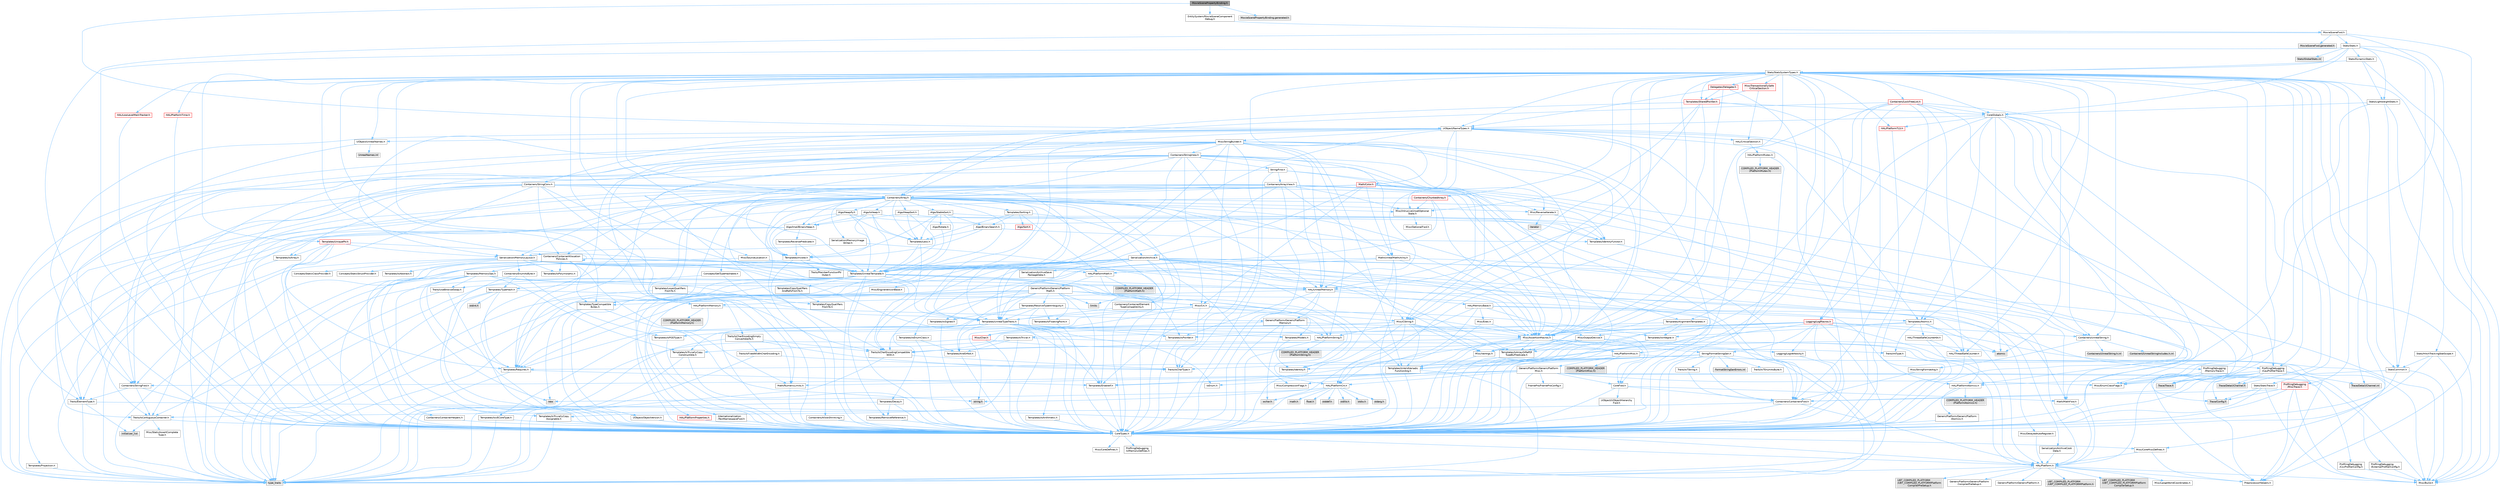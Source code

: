 digraph "MovieScenePropertyBinding.h"
{
 // INTERACTIVE_SVG=YES
 // LATEX_PDF_SIZE
  bgcolor="transparent";
  edge [fontname=Helvetica,fontsize=10,labelfontname=Helvetica,labelfontsize=10];
  node [fontname=Helvetica,fontsize=10,shape=box,height=0.2,width=0.4];
  Node1 [id="Node000001",label="MovieScenePropertyBinding.h",height=0.2,width=0.4,color="gray40", fillcolor="grey60", style="filled", fontcolor="black",tooltip=" "];
  Node1 -> Node2 [id="edge1_Node000001_Node000002",color="steelblue1",style="solid",tooltip=" "];
  Node2 [id="Node000002",label="UObject/NameTypes.h",height=0.2,width=0.4,color="grey40", fillcolor="white", style="filled",URL="$d6/d35/NameTypes_8h.html",tooltip=" "];
  Node2 -> Node3 [id="edge2_Node000002_Node000003",color="steelblue1",style="solid",tooltip=" "];
  Node3 [id="Node000003",label="CoreTypes.h",height=0.2,width=0.4,color="grey40", fillcolor="white", style="filled",URL="$dc/dec/CoreTypes_8h.html",tooltip=" "];
  Node3 -> Node4 [id="edge3_Node000003_Node000004",color="steelblue1",style="solid",tooltip=" "];
  Node4 [id="Node000004",label="HAL/Platform.h",height=0.2,width=0.4,color="grey40", fillcolor="white", style="filled",URL="$d9/dd0/Platform_8h.html",tooltip=" "];
  Node4 -> Node5 [id="edge4_Node000004_Node000005",color="steelblue1",style="solid",tooltip=" "];
  Node5 [id="Node000005",label="Misc/Build.h",height=0.2,width=0.4,color="grey40", fillcolor="white", style="filled",URL="$d3/dbb/Build_8h.html",tooltip=" "];
  Node4 -> Node6 [id="edge5_Node000004_Node000006",color="steelblue1",style="solid",tooltip=" "];
  Node6 [id="Node000006",label="Misc/LargeWorldCoordinates.h",height=0.2,width=0.4,color="grey40", fillcolor="white", style="filled",URL="$d2/dcb/LargeWorldCoordinates_8h.html",tooltip=" "];
  Node4 -> Node7 [id="edge6_Node000004_Node000007",color="steelblue1",style="solid",tooltip=" "];
  Node7 [id="Node000007",label="type_traits",height=0.2,width=0.4,color="grey60", fillcolor="#E0E0E0", style="filled",tooltip=" "];
  Node4 -> Node8 [id="edge7_Node000004_Node000008",color="steelblue1",style="solid",tooltip=" "];
  Node8 [id="Node000008",label="PreprocessorHelpers.h",height=0.2,width=0.4,color="grey40", fillcolor="white", style="filled",URL="$db/ddb/PreprocessorHelpers_8h.html",tooltip=" "];
  Node4 -> Node9 [id="edge8_Node000004_Node000009",color="steelblue1",style="solid",tooltip=" "];
  Node9 [id="Node000009",label="UBT_COMPILED_PLATFORM\l/UBT_COMPILED_PLATFORMPlatform\lCompilerPreSetup.h",height=0.2,width=0.4,color="grey60", fillcolor="#E0E0E0", style="filled",tooltip=" "];
  Node4 -> Node10 [id="edge9_Node000004_Node000010",color="steelblue1",style="solid",tooltip=" "];
  Node10 [id="Node000010",label="GenericPlatform/GenericPlatform\lCompilerPreSetup.h",height=0.2,width=0.4,color="grey40", fillcolor="white", style="filled",URL="$d9/dc8/GenericPlatformCompilerPreSetup_8h.html",tooltip=" "];
  Node4 -> Node11 [id="edge10_Node000004_Node000011",color="steelblue1",style="solid",tooltip=" "];
  Node11 [id="Node000011",label="GenericPlatform/GenericPlatform.h",height=0.2,width=0.4,color="grey40", fillcolor="white", style="filled",URL="$d6/d84/GenericPlatform_8h.html",tooltip=" "];
  Node4 -> Node12 [id="edge11_Node000004_Node000012",color="steelblue1",style="solid",tooltip=" "];
  Node12 [id="Node000012",label="UBT_COMPILED_PLATFORM\l/UBT_COMPILED_PLATFORMPlatform.h",height=0.2,width=0.4,color="grey60", fillcolor="#E0E0E0", style="filled",tooltip=" "];
  Node4 -> Node13 [id="edge12_Node000004_Node000013",color="steelblue1",style="solid",tooltip=" "];
  Node13 [id="Node000013",label="UBT_COMPILED_PLATFORM\l/UBT_COMPILED_PLATFORMPlatform\lCompilerSetup.h",height=0.2,width=0.4,color="grey60", fillcolor="#E0E0E0", style="filled",tooltip=" "];
  Node3 -> Node14 [id="edge13_Node000003_Node000014",color="steelblue1",style="solid",tooltip=" "];
  Node14 [id="Node000014",label="ProfilingDebugging\l/UMemoryDefines.h",height=0.2,width=0.4,color="grey40", fillcolor="white", style="filled",URL="$d2/da2/UMemoryDefines_8h.html",tooltip=" "];
  Node3 -> Node15 [id="edge14_Node000003_Node000015",color="steelblue1",style="solid",tooltip=" "];
  Node15 [id="Node000015",label="Misc/CoreMiscDefines.h",height=0.2,width=0.4,color="grey40", fillcolor="white", style="filled",URL="$da/d38/CoreMiscDefines_8h.html",tooltip=" "];
  Node15 -> Node4 [id="edge15_Node000015_Node000004",color="steelblue1",style="solid",tooltip=" "];
  Node15 -> Node8 [id="edge16_Node000015_Node000008",color="steelblue1",style="solid",tooltip=" "];
  Node3 -> Node16 [id="edge17_Node000003_Node000016",color="steelblue1",style="solid",tooltip=" "];
  Node16 [id="Node000016",label="Misc/CoreDefines.h",height=0.2,width=0.4,color="grey40", fillcolor="white", style="filled",URL="$d3/dd2/CoreDefines_8h.html",tooltip=" "];
  Node2 -> Node17 [id="edge18_Node000002_Node000017",color="steelblue1",style="solid",tooltip=" "];
  Node17 [id="Node000017",label="Misc/AssertionMacros.h",height=0.2,width=0.4,color="grey40", fillcolor="white", style="filled",URL="$d0/dfa/AssertionMacros_8h.html",tooltip=" "];
  Node17 -> Node3 [id="edge19_Node000017_Node000003",color="steelblue1",style="solid",tooltip=" "];
  Node17 -> Node4 [id="edge20_Node000017_Node000004",color="steelblue1",style="solid",tooltip=" "];
  Node17 -> Node18 [id="edge21_Node000017_Node000018",color="steelblue1",style="solid",tooltip=" "];
  Node18 [id="Node000018",label="HAL/PlatformMisc.h",height=0.2,width=0.4,color="grey40", fillcolor="white", style="filled",URL="$d0/df5/PlatformMisc_8h.html",tooltip=" "];
  Node18 -> Node3 [id="edge22_Node000018_Node000003",color="steelblue1",style="solid",tooltip=" "];
  Node18 -> Node19 [id="edge23_Node000018_Node000019",color="steelblue1",style="solid",tooltip=" "];
  Node19 [id="Node000019",label="GenericPlatform/GenericPlatform\lMisc.h",height=0.2,width=0.4,color="grey40", fillcolor="white", style="filled",URL="$db/d9a/GenericPlatformMisc_8h.html",tooltip=" "];
  Node19 -> Node20 [id="edge24_Node000019_Node000020",color="steelblue1",style="solid",tooltip=" "];
  Node20 [id="Node000020",label="Containers/StringFwd.h",height=0.2,width=0.4,color="grey40", fillcolor="white", style="filled",URL="$df/d37/StringFwd_8h.html",tooltip=" "];
  Node20 -> Node3 [id="edge25_Node000020_Node000003",color="steelblue1",style="solid",tooltip=" "];
  Node20 -> Node21 [id="edge26_Node000020_Node000021",color="steelblue1",style="solid",tooltip=" "];
  Node21 [id="Node000021",label="Traits/ElementType.h",height=0.2,width=0.4,color="grey40", fillcolor="white", style="filled",URL="$d5/d4f/ElementType_8h.html",tooltip=" "];
  Node21 -> Node4 [id="edge27_Node000021_Node000004",color="steelblue1",style="solid",tooltip=" "];
  Node21 -> Node22 [id="edge28_Node000021_Node000022",color="steelblue1",style="solid",tooltip=" "];
  Node22 [id="Node000022",label="initializer_list",height=0.2,width=0.4,color="grey60", fillcolor="#E0E0E0", style="filled",tooltip=" "];
  Node21 -> Node7 [id="edge29_Node000021_Node000007",color="steelblue1",style="solid",tooltip=" "];
  Node20 -> Node23 [id="edge30_Node000020_Node000023",color="steelblue1",style="solid",tooltip=" "];
  Node23 [id="Node000023",label="Traits/IsContiguousContainer.h",height=0.2,width=0.4,color="grey40", fillcolor="white", style="filled",URL="$d5/d3c/IsContiguousContainer_8h.html",tooltip=" "];
  Node23 -> Node3 [id="edge31_Node000023_Node000003",color="steelblue1",style="solid",tooltip=" "];
  Node23 -> Node24 [id="edge32_Node000023_Node000024",color="steelblue1",style="solid",tooltip=" "];
  Node24 [id="Node000024",label="Misc/StaticAssertComplete\lType.h",height=0.2,width=0.4,color="grey40", fillcolor="white", style="filled",URL="$d5/d4e/StaticAssertCompleteType_8h.html",tooltip=" "];
  Node23 -> Node22 [id="edge33_Node000023_Node000022",color="steelblue1",style="solid",tooltip=" "];
  Node19 -> Node25 [id="edge34_Node000019_Node000025",color="steelblue1",style="solid",tooltip=" "];
  Node25 [id="Node000025",label="CoreFwd.h",height=0.2,width=0.4,color="grey40", fillcolor="white", style="filled",URL="$d1/d1e/CoreFwd_8h.html",tooltip=" "];
  Node25 -> Node3 [id="edge35_Node000025_Node000003",color="steelblue1",style="solid",tooltip=" "];
  Node25 -> Node26 [id="edge36_Node000025_Node000026",color="steelblue1",style="solid",tooltip=" "];
  Node26 [id="Node000026",label="Containers/ContainersFwd.h",height=0.2,width=0.4,color="grey40", fillcolor="white", style="filled",URL="$d4/d0a/ContainersFwd_8h.html",tooltip=" "];
  Node26 -> Node4 [id="edge37_Node000026_Node000004",color="steelblue1",style="solid",tooltip=" "];
  Node26 -> Node3 [id="edge38_Node000026_Node000003",color="steelblue1",style="solid",tooltip=" "];
  Node26 -> Node23 [id="edge39_Node000026_Node000023",color="steelblue1",style="solid",tooltip=" "];
  Node25 -> Node27 [id="edge40_Node000025_Node000027",color="steelblue1",style="solid",tooltip=" "];
  Node27 [id="Node000027",label="Math/MathFwd.h",height=0.2,width=0.4,color="grey40", fillcolor="white", style="filled",URL="$d2/d10/MathFwd_8h.html",tooltip=" "];
  Node27 -> Node4 [id="edge41_Node000027_Node000004",color="steelblue1",style="solid",tooltip=" "];
  Node25 -> Node28 [id="edge42_Node000025_Node000028",color="steelblue1",style="solid",tooltip=" "];
  Node28 [id="Node000028",label="UObject/UObjectHierarchy\lFwd.h",height=0.2,width=0.4,color="grey40", fillcolor="white", style="filled",URL="$d3/d13/UObjectHierarchyFwd_8h.html",tooltip=" "];
  Node19 -> Node3 [id="edge43_Node000019_Node000003",color="steelblue1",style="solid",tooltip=" "];
  Node19 -> Node29 [id="edge44_Node000019_Node000029",color="steelblue1",style="solid",tooltip=" "];
  Node29 [id="Node000029",label="FramePro/FrameProConfig.h",height=0.2,width=0.4,color="grey40", fillcolor="white", style="filled",URL="$d7/d90/FrameProConfig_8h.html",tooltip=" "];
  Node19 -> Node30 [id="edge45_Node000019_Node000030",color="steelblue1",style="solid",tooltip=" "];
  Node30 [id="Node000030",label="HAL/PlatformCrt.h",height=0.2,width=0.4,color="grey40", fillcolor="white", style="filled",URL="$d8/d75/PlatformCrt_8h.html",tooltip=" "];
  Node30 -> Node31 [id="edge46_Node000030_Node000031",color="steelblue1",style="solid",tooltip=" "];
  Node31 [id="Node000031",label="new",height=0.2,width=0.4,color="grey60", fillcolor="#E0E0E0", style="filled",tooltip=" "];
  Node30 -> Node32 [id="edge47_Node000030_Node000032",color="steelblue1",style="solid",tooltip=" "];
  Node32 [id="Node000032",label="wchar.h",height=0.2,width=0.4,color="grey60", fillcolor="#E0E0E0", style="filled",tooltip=" "];
  Node30 -> Node33 [id="edge48_Node000030_Node000033",color="steelblue1",style="solid",tooltip=" "];
  Node33 [id="Node000033",label="stddef.h",height=0.2,width=0.4,color="grey60", fillcolor="#E0E0E0", style="filled",tooltip=" "];
  Node30 -> Node34 [id="edge49_Node000030_Node000034",color="steelblue1",style="solid",tooltip=" "];
  Node34 [id="Node000034",label="stdlib.h",height=0.2,width=0.4,color="grey60", fillcolor="#E0E0E0", style="filled",tooltip=" "];
  Node30 -> Node35 [id="edge50_Node000030_Node000035",color="steelblue1",style="solid",tooltip=" "];
  Node35 [id="Node000035",label="stdio.h",height=0.2,width=0.4,color="grey60", fillcolor="#E0E0E0", style="filled",tooltip=" "];
  Node30 -> Node36 [id="edge51_Node000030_Node000036",color="steelblue1",style="solid",tooltip=" "];
  Node36 [id="Node000036",label="stdarg.h",height=0.2,width=0.4,color="grey60", fillcolor="#E0E0E0", style="filled",tooltip=" "];
  Node30 -> Node37 [id="edge52_Node000030_Node000037",color="steelblue1",style="solid",tooltip=" "];
  Node37 [id="Node000037",label="math.h",height=0.2,width=0.4,color="grey60", fillcolor="#E0E0E0", style="filled",tooltip=" "];
  Node30 -> Node38 [id="edge53_Node000030_Node000038",color="steelblue1",style="solid",tooltip=" "];
  Node38 [id="Node000038",label="float.h",height=0.2,width=0.4,color="grey60", fillcolor="#E0E0E0", style="filled",tooltip=" "];
  Node30 -> Node39 [id="edge54_Node000030_Node000039",color="steelblue1",style="solid",tooltip=" "];
  Node39 [id="Node000039",label="string.h",height=0.2,width=0.4,color="grey60", fillcolor="#E0E0E0", style="filled",tooltip=" "];
  Node19 -> Node40 [id="edge55_Node000019_Node000040",color="steelblue1",style="solid",tooltip=" "];
  Node40 [id="Node000040",label="Math/NumericLimits.h",height=0.2,width=0.4,color="grey40", fillcolor="white", style="filled",URL="$df/d1b/NumericLimits_8h.html",tooltip=" "];
  Node40 -> Node3 [id="edge56_Node000040_Node000003",color="steelblue1",style="solid",tooltip=" "];
  Node19 -> Node41 [id="edge57_Node000019_Node000041",color="steelblue1",style="solid",tooltip=" "];
  Node41 [id="Node000041",label="Misc/CompressionFlags.h",height=0.2,width=0.4,color="grey40", fillcolor="white", style="filled",URL="$d9/d76/CompressionFlags_8h.html",tooltip=" "];
  Node19 -> Node42 [id="edge58_Node000019_Node000042",color="steelblue1",style="solid",tooltip=" "];
  Node42 [id="Node000042",label="Misc/EnumClassFlags.h",height=0.2,width=0.4,color="grey40", fillcolor="white", style="filled",URL="$d8/de7/EnumClassFlags_8h.html",tooltip=" "];
  Node19 -> Node43 [id="edge59_Node000019_Node000043",color="steelblue1",style="solid",tooltip=" "];
  Node43 [id="Node000043",label="ProfilingDebugging\l/CsvProfilerConfig.h",height=0.2,width=0.4,color="grey40", fillcolor="white", style="filled",URL="$d3/d88/CsvProfilerConfig_8h.html",tooltip=" "];
  Node43 -> Node5 [id="edge60_Node000043_Node000005",color="steelblue1",style="solid",tooltip=" "];
  Node19 -> Node44 [id="edge61_Node000019_Node000044",color="steelblue1",style="solid",tooltip=" "];
  Node44 [id="Node000044",label="ProfilingDebugging\l/ExternalProfilerConfig.h",height=0.2,width=0.4,color="grey40", fillcolor="white", style="filled",URL="$d3/dbb/ExternalProfilerConfig_8h.html",tooltip=" "];
  Node44 -> Node5 [id="edge62_Node000044_Node000005",color="steelblue1",style="solid",tooltip=" "];
  Node18 -> Node45 [id="edge63_Node000018_Node000045",color="steelblue1",style="solid",tooltip=" "];
  Node45 [id="Node000045",label="COMPILED_PLATFORM_HEADER\l(PlatformMisc.h)",height=0.2,width=0.4,color="grey60", fillcolor="#E0E0E0", style="filled",tooltip=" "];
  Node18 -> Node46 [id="edge64_Node000018_Node000046",color="steelblue1",style="solid",tooltip=" "];
  Node46 [id="Node000046",label="ProfilingDebugging\l/CpuProfilerTrace.h",height=0.2,width=0.4,color="grey40", fillcolor="white", style="filled",URL="$da/dcb/CpuProfilerTrace_8h.html",tooltip=" "];
  Node46 -> Node3 [id="edge65_Node000046_Node000003",color="steelblue1",style="solid",tooltip=" "];
  Node46 -> Node26 [id="edge66_Node000046_Node000026",color="steelblue1",style="solid",tooltip=" "];
  Node46 -> Node47 [id="edge67_Node000046_Node000047",color="steelblue1",style="solid",tooltip=" "];
  Node47 [id="Node000047",label="HAL/PlatformAtomics.h",height=0.2,width=0.4,color="grey40", fillcolor="white", style="filled",URL="$d3/d36/PlatformAtomics_8h.html",tooltip=" "];
  Node47 -> Node3 [id="edge68_Node000047_Node000003",color="steelblue1",style="solid",tooltip=" "];
  Node47 -> Node48 [id="edge69_Node000047_Node000048",color="steelblue1",style="solid",tooltip=" "];
  Node48 [id="Node000048",label="GenericPlatform/GenericPlatform\lAtomics.h",height=0.2,width=0.4,color="grey40", fillcolor="white", style="filled",URL="$da/d72/GenericPlatformAtomics_8h.html",tooltip=" "];
  Node48 -> Node3 [id="edge70_Node000048_Node000003",color="steelblue1",style="solid",tooltip=" "];
  Node47 -> Node49 [id="edge71_Node000047_Node000049",color="steelblue1",style="solid",tooltip=" "];
  Node49 [id="Node000049",label="COMPILED_PLATFORM_HEADER\l(PlatformAtomics.h)",height=0.2,width=0.4,color="grey60", fillcolor="#E0E0E0", style="filled",tooltip=" "];
  Node46 -> Node8 [id="edge72_Node000046_Node000008",color="steelblue1",style="solid",tooltip=" "];
  Node46 -> Node5 [id="edge73_Node000046_Node000005",color="steelblue1",style="solid",tooltip=" "];
  Node46 -> Node50 [id="edge74_Node000046_Node000050",color="steelblue1",style="solid",tooltip=" "];
  Node50 [id="Node000050",label="Trace/Config.h",height=0.2,width=0.4,color="grey60", fillcolor="#E0E0E0", style="filled",tooltip=" "];
  Node46 -> Node51 [id="edge75_Node000046_Node000051",color="steelblue1",style="solid",tooltip=" "];
  Node51 [id="Node000051",label="Trace/Detail/Channel.h",height=0.2,width=0.4,color="grey60", fillcolor="#E0E0E0", style="filled",tooltip=" "];
  Node46 -> Node52 [id="edge76_Node000046_Node000052",color="steelblue1",style="solid",tooltip=" "];
  Node52 [id="Node000052",label="Trace/Detail/Channel.inl",height=0.2,width=0.4,color="grey60", fillcolor="#E0E0E0", style="filled",tooltip=" "];
  Node46 -> Node53 [id="edge77_Node000046_Node000053",color="steelblue1",style="solid",tooltip=" "];
  Node53 [id="Node000053",label="Trace/Trace.h",height=0.2,width=0.4,color="grey60", fillcolor="#E0E0E0", style="filled",tooltip=" "];
  Node17 -> Node8 [id="edge78_Node000017_Node000008",color="steelblue1",style="solid",tooltip=" "];
  Node17 -> Node54 [id="edge79_Node000017_Node000054",color="steelblue1",style="solid",tooltip=" "];
  Node54 [id="Node000054",label="Templates/EnableIf.h",height=0.2,width=0.4,color="grey40", fillcolor="white", style="filled",URL="$d7/d60/EnableIf_8h.html",tooltip=" "];
  Node54 -> Node3 [id="edge80_Node000054_Node000003",color="steelblue1",style="solid",tooltip=" "];
  Node17 -> Node55 [id="edge81_Node000017_Node000055",color="steelblue1",style="solid",tooltip=" "];
  Node55 [id="Node000055",label="Templates/IsArrayOrRefOf\lTypeByPredicate.h",height=0.2,width=0.4,color="grey40", fillcolor="white", style="filled",URL="$d6/da1/IsArrayOrRefOfTypeByPredicate_8h.html",tooltip=" "];
  Node55 -> Node3 [id="edge82_Node000055_Node000003",color="steelblue1",style="solid",tooltip=" "];
  Node17 -> Node56 [id="edge83_Node000017_Node000056",color="steelblue1",style="solid",tooltip=" "];
  Node56 [id="Node000056",label="Templates/IsValidVariadic\lFunctionArg.h",height=0.2,width=0.4,color="grey40", fillcolor="white", style="filled",URL="$d0/dc8/IsValidVariadicFunctionArg_8h.html",tooltip=" "];
  Node56 -> Node3 [id="edge84_Node000056_Node000003",color="steelblue1",style="solid",tooltip=" "];
  Node56 -> Node57 [id="edge85_Node000056_Node000057",color="steelblue1",style="solid",tooltip=" "];
  Node57 [id="Node000057",label="IsEnum.h",height=0.2,width=0.4,color="grey40", fillcolor="white", style="filled",URL="$d4/de5/IsEnum_8h.html",tooltip=" "];
  Node56 -> Node7 [id="edge86_Node000056_Node000007",color="steelblue1",style="solid",tooltip=" "];
  Node17 -> Node58 [id="edge87_Node000017_Node000058",color="steelblue1",style="solid",tooltip=" "];
  Node58 [id="Node000058",label="Traits/IsCharEncodingCompatible\lWith.h",height=0.2,width=0.4,color="grey40", fillcolor="white", style="filled",URL="$df/dd1/IsCharEncodingCompatibleWith_8h.html",tooltip=" "];
  Node58 -> Node7 [id="edge88_Node000058_Node000007",color="steelblue1",style="solid",tooltip=" "];
  Node58 -> Node59 [id="edge89_Node000058_Node000059",color="steelblue1",style="solid",tooltip=" "];
  Node59 [id="Node000059",label="Traits/IsCharType.h",height=0.2,width=0.4,color="grey40", fillcolor="white", style="filled",URL="$db/d51/IsCharType_8h.html",tooltip=" "];
  Node59 -> Node3 [id="edge90_Node000059_Node000003",color="steelblue1",style="solid",tooltip=" "];
  Node17 -> Node60 [id="edge91_Node000017_Node000060",color="steelblue1",style="solid",tooltip=" "];
  Node60 [id="Node000060",label="Misc/VarArgs.h",height=0.2,width=0.4,color="grey40", fillcolor="white", style="filled",URL="$d5/d6f/VarArgs_8h.html",tooltip=" "];
  Node60 -> Node3 [id="edge92_Node000060_Node000003",color="steelblue1",style="solid",tooltip=" "];
  Node17 -> Node61 [id="edge93_Node000017_Node000061",color="steelblue1",style="solid",tooltip=" "];
  Node61 [id="Node000061",label="String/FormatStringSan.h",height=0.2,width=0.4,color="grey40", fillcolor="white", style="filled",URL="$d3/d8b/FormatStringSan_8h.html",tooltip=" "];
  Node61 -> Node7 [id="edge94_Node000061_Node000007",color="steelblue1",style="solid",tooltip=" "];
  Node61 -> Node3 [id="edge95_Node000061_Node000003",color="steelblue1",style="solid",tooltip=" "];
  Node61 -> Node62 [id="edge96_Node000061_Node000062",color="steelblue1",style="solid",tooltip=" "];
  Node62 [id="Node000062",label="Templates/Requires.h",height=0.2,width=0.4,color="grey40", fillcolor="white", style="filled",URL="$dc/d96/Requires_8h.html",tooltip=" "];
  Node62 -> Node54 [id="edge97_Node000062_Node000054",color="steelblue1",style="solid",tooltip=" "];
  Node62 -> Node7 [id="edge98_Node000062_Node000007",color="steelblue1",style="solid",tooltip=" "];
  Node61 -> Node63 [id="edge99_Node000061_Node000063",color="steelblue1",style="solid",tooltip=" "];
  Node63 [id="Node000063",label="Templates/Identity.h",height=0.2,width=0.4,color="grey40", fillcolor="white", style="filled",URL="$d0/dd5/Identity_8h.html",tooltip=" "];
  Node61 -> Node56 [id="edge100_Node000061_Node000056",color="steelblue1",style="solid",tooltip=" "];
  Node61 -> Node59 [id="edge101_Node000061_Node000059",color="steelblue1",style="solid",tooltip=" "];
  Node61 -> Node64 [id="edge102_Node000061_Node000064",color="steelblue1",style="solid",tooltip=" "];
  Node64 [id="Node000064",label="Traits/IsTEnumAsByte.h",height=0.2,width=0.4,color="grey40", fillcolor="white", style="filled",URL="$d1/de6/IsTEnumAsByte_8h.html",tooltip=" "];
  Node61 -> Node65 [id="edge103_Node000061_Node000065",color="steelblue1",style="solid",tooltip=" "];
  Node65 [id="Node000065",label="Traits/IsTString.h",height=0.2,width=0.4,color="grey40", fillcolor="white", style="filled",URL="$d0/df8/IsTString_8h.html",tooltip=" "];
  Node65 -> Node26 [id="edge104_Node000065_Node000026",color="steelblue1",style="solid",tooltip=" "];
  Node61 -> Node26 [id="edge105_Node000061_Node000026",color="steelblue1",style="solid",tooltip=" "];
  Node61 -> Node66 [id="edge106_Node000061_Node000066",color="steelblue1",style="solid",tooltip=" "];
  Node66 [id="Node000066",label="FormatStringSanErrors.inl",height=0.2,width=0.4,color="grey60", fillcolor="#E0E0E0", style="filled",tooltip=" "];
  Node17 -> Node67 [id="edge107_Node000017_Node000067",color="steelblue1",style="solid",tooltip=" "];
  Node67 [id="Node000067",label="atomic",height=0.2,width=0.4,color="grey60", fillcolor="#E0E0E0", style="filled",tooltip=" "];
  Node2 -> Node68 [id="edge108_Node000002_Node000068",color="steelblue1",style="solid",tooltip=" "];
  Node68 [id="Node000068",label="HAL/UnrealMemory.h",height=0.2,width=0.4,color="grey40", fillcolor="white", style="filled",URL="$d9/d96/UnrealMemory_8h.html",tooltip=" "];
  Node68 -> Node3 [id="edge109_Node000068_Node000003",color="steelblue1",style="solid",tooltip=" "];
  Node68 -> Node69 [id="edge110_Node000068_Node000069",color="steelblue1",style="solid",tooltip=" "];
  Node69 [id="Node000069",label="GenericPlatform/GenericPlatform\lMemory.h",height=0.2,width=0.4,color="grey40", fillcolor="white", style="filled",URL="$dd/d22/GenericPlatformMemory_8h.html",tooltip=" "];
  Node69 -> Node25 [id="edge111_Node000069_Node000025",color="steelblue1",style="solid",tooltip=" "];
  Node69 -> Node3 [id="edge112_Node000069_Node000003",color="steelblue1",style="solid",tooltip=" "];
  Node69 -> Node70 [id="edge113_Node000069_Node000070",color="steelblue1",style="solid",tooltip=" "];
  Node70 [id="Node000070",label="HAL/PlatformString.h",height=0.2,width=0.4,color="grey40", fillcolor="white", style="filled",URL="$db/db5/PlatformString_8h.html",tooltip=" "];
  Node70 -> Node3 [id="edge114_Node000070_Node000003",color="steelblue1",style="solid",tooltip=" "];
  Node70 -> Node71 [id="edge115_Node000070_Node000071",color="steelblue1",style="solid",tooltip=" "];
  Node71 [id="Node000071",label="COMPILED_PLATFORM_HEADER\l(PlatformString.h)",height=0.2,width=0.4,color="grey60", fillcolor="#E0E0E0", style="filled",tooltip=" "];
  Node69 -> Node39 [id="edge116_Node000069_Node000039",color="steelblue1",style="solid",tooltip=" "];
  Node69 -> Node32 [id="edge117_Node000069_Node000032",color="steelblue1",style="solid",tooltip=" "];
  Node68 -> Node72 [id="edge118_Node000068_Node000072",color="steelblue1",style="solid",tooltip=" "];
  Node72 [id="Node000072",label="HAL/MemoryBase.h",height=0.2,width=0.4,color="grey40", fillcolor="white", style="filled",URL="$d6/d9f/MemoryBase_8h.html",tooltip=" "];
  Node72 -> Node3 [id="edge119_Node000072_Node000003",color="steelblue1",style="solid",tooltip=" "];
  Node72 -> Node47 [id="edge120_Node000072_Node000047",color="steelblue1",style="solid",tooltip=" "];
  Node72 -> Node30 [id="edge121_Node000072_Node000030",color="steelblue1",style="solid",tooltip=" "];
  Node72 -> Node73 [id="edge122_Node000072_Node000073",color="steelblue1",style="solid",tooltip=" "];
  Node73 [id="Node000073",label="Misc/Exec.h",height=0.2,width=0.4,color="grey40", fillcolor="white", style="filled",URL="$de/ddb/Exec_8h.html",tooltip=" "];
  Node73 -> Node3 [id="edge123_Node000073_Node000003",color="steelblue1",style="solid",tooltip=" "];
  Node73 -> Node17 [id="edge124_Node000073_Node000017",color="steelblue1",style="solid",tooltip=" "];
  Node72 -> Node74 [id="edge125_Node000072_Node000074",color="steelblue1",style="solid",tooltip=" "];
  Node74 [id="Node000074",label="Misc/OutputDevice.h",height=0.2,width=0.4,color="grey40", fillcolor="white", style="filled",URL="$d7/d32/OutputDevice_8h.html",tooltip=" "];
  Node74 -> Node25 [id="edge126_Node000074_Node000025",color="steelblue1",style="solid",tooltip=" "];
  Node74 -> Node3 [id="edge127_Node000074_Node000003",color="steelblue1",style="solid",tooltip=" "];
  Node74 -> Node75 [id="edge128_Node000074_Node000075",color="steelblue1",style="solid",tooltip=" "];
  Node75 [id="Node000075",label="Logging/LogVerbosity.h",height=0.2,width=0.4,color="grey40", fillcolor="white", style="filled",URL="$d2/d8f/LogVerbosity_8h.html",tooltip=" "];
  Node75 -> Node3 [id="edge129_Node000075_Node000003",color="steelblue1",style="solid",tooltip=" "];
  Node74 -> Node60 [id="edge130_Node000074_Node000060",color="steelblue1",style="solid",tooltip=" "];
  Node74 -> Node55 [id="edge131_Node000074_Node000055",color="steelblue1",style="solid",tooltip=" "];
  Node74 -> Node56 [id="edge132_Node000074_Node000056",color="steelblue1",style="solid",tooltip=" "];
  Node74 -> Node58 [id="edge133_Node000074_Node000058",color="steelblue1",style="solid",tooltip=" "];
  Node72 -> Node76 [id="edge134_Node000072_Node000076",color="steelblue1",style="solid",tooltip=" "];
  Node76 [id="Node000076",label="Templates/Atomic.h",height=0.2,width=0.4,color="grey40", fillcolor="white", style="filled",URL="$d3/d91/Atomic_8h.html",tooltip=" "];
  Node76 -> Node77 [id="edge135_Node000076_Node000077",color="steelblue1",style="solid",tooltip=" "];
  Node77 [id="Node000077",label="HAL/ThreadSafeCounter.h",height=0.2,width=0.4,color="grey40", fillcolor="white", style="filled",URL="$dc/dc9/ThreadSafeCounter_8h.html",tooltip=" "];
  Node77 -> Node3 [id="edge136_Node000077_Node000003",color="steelblue1",style="solid",tooltip=" "];
  Node77 -> Node47 [id="edge137_Node000077_Node000047",color="steelblue1",style="solid",tooltip=" "];
  Node76 -> Node78 [id="edge138_Node000076_Node000078",color="steelblue1",style="solid",tooltip=" "];
  Node78 [id="Node000078",label="HAL/ThreadSafeCounter64.h",height=0.2,width=0.4,color="grey40", fillcolor="white", style="filled",URL="$d0/d12/ThreadSafeCounter64_8h.html",tooltip=" "];
  Node78 -> Node3 [id="edge139_Node000078_Node000003",color="steelblue1",style="solid",tooltip=" "];
  Node78 -> Node77 [id="edge140_Node000078_Node000077",color="steelblue1",style="solid",tooltip=" "];
  Node76 -> Node79 [id="edge141_Node000076_Node000079",color="steelblue1",style="solid",tooltip=" "];
  Node79 [id="Node000079",label="Templates/IsIntegral.h",height=0.2,width=0.4,color="grey40", fillcolor="white", style="filled",URL="$da/d64/IsIntegral_8h.html",tooltip=" "];
  Node79 -> Node3 [id="edge142_Node000079_Node000003",color="steelblue1",style="solid",tooltip=" "];
  Node76 -> Node80 [id="edge143_Node000076_Node000080",color="steelblue1",style="solid",tooltip=" "];
  Node80 [id="Node000080",label="Templates/IsTrivial.h",height=0.2,width=0.4,color="grey40", fillcolor="white", style="filled",URL="$da/d4c/IsTrivial_8h.html",tooltip=" "];
  Node80 -> Node81 [id="edge144_Node000080_Node000081",color="steelblue1",style="solid",tooltip=" "];
  Node81 [id="Node000081",label="Templates/AndOrNot.h",height=0.2,width=0.4,color="grey40", fillcolor="white", style="filled",URL="$db/d0a/AndOrNot_8h.html",tooltip=" "];
  Node81 -> Node3 [id="edge145_Node000081_Node000003",color="steelblue1",style="solid",tooltip=" "];
  Node80 -> Node82 [id="edge146_Node000080_Node000082",color="steelblue1",style="solid",tooltip=" "];
  Node82 [id="Node000082",label="Templates/IsTriviallyCopy\lConstructible.h",height=0.2,width=0.4,color="grey40", fillcolor="white", style="filled",URL="$d3/d78/IsTriviallyCopyConstructible_8h.html",tooltip=" "];
  Node82 -> Node3 [id="edge147_Node000082_Node000003",color="steelblue1",style="solid",tooltip=" "];
  Node82 -> Node7 [id="edge148_Node000082_Node000007",color="steelblue1",style="solid",tooltip=" "];
  Node80 -> Node83 [id="edge149_Node000080_Node000083",color="steelblue1",style="solid",tooltip=" "];
  Node83 [id="Node000083",label="Templates/IsTriviallyCopy\lAssignable.h",height=0.2,width=0.4,color="grey40", fillcolor="white", style="filled",URL="$d2/df2/IsTriviallyCopyAssignable_8h.html",tooltip=" "];
  Node83 -> Node3 [id="edge150_Node000083_Node000003",color="steelblue1",style="solid",tooltip=" "];
  Node83 -> Node7 [id="edge151_Node000083_Node000007",color="steelblue1",style="solid",tooltip=" "];
  Node80 -> Node7 [id="edge152_Node000080_Node000007",color="steelblue1",style="solid",tooltip=" "];
  Node76 -> Node84 [id="edge153_Node000076_Node000084",color="steelblue1",style="solid",tooltip=" "];
  Node84 [id="Node000084",label="Traits/IntType.h",height=0.2,width=0.4,color="grey40", fillcolor="white", style="filled",URL="$d7/deb/IntType_8h.html",tooltip=" "];
  Node84 -> Node4 [id="edge154_Node000084_Node000004",color="steelblue1",style="solid",tooltip=" "];
  Node76 -> Node67 [id="edge155_Node000076_Node000067",color="steelblue1",style="solid",tooltip=" "];
  Node68 -> Node85 [id="edge156_Node000068_Node000085",color="steelblue1",style="solid",tooltip=" "];
  Node85 [id="Node000085",label="HAL/PlatformMemory.h",height=0.2,width=0.4,color="grey40", fillcolor="white", style="filled",URL="$de/d68/PlatformMemory_8h.html",tooltip=" "];
  Node85 -> Node3 [id="edge157_Node000085_Node000003",color="steelblue1",style="solid",tooltip=" "];
  Node85 -> Node69 [id="edge158_Node000085_Node000069",color="steelblue1",style="solid",tooltip=" "];
  Node85 -> Node86 [id="edge159_Node000085_Node000086",color="steelblue1",style="solid",tooltip=" "];
  Node86 [id="Node000086",label="COMPILED_PLATFORM_HEADER\l(PlatformMemory.h)",height=0.2,width=0.4,color="grey60", fillcolor="#E0E0E0", style="filled",tooltip=" "];
  Node68 -> Node87 [id="edge160_Node000068_Node000087",color="steelblue1",style="solid",tooltip=" "];
  Node87 [id="Node000087",label="ProfilingDebugging\l/MemoryTrace.h",height=0.2,width=0.4,color="grey40", fillcolor="white", style="filled",URL="$da/dd7/MemoryTrace_8h.html",tooltip=" "];
  Node87 -> Node4 [id="edge161_Node000087_Node000004",color="steelblue1",style="solid",tooltip=" "];
  Node87 -> Node42 [id="edge162_Node000087_Node000042",color="steelblue1",style="solid",tooltip=" "];
  Node87 -> Node50 [id="edge163_Node000087_Node000050",color="steelblue1",style="solid",tooltip=" "];
  Node87 -> Node53 [id="edge164_Node000087_Node000053",color="steelblue1",style="solid",tooltip=" "];
  Node68 -> Node88 [id="edge165_Node000068_Node000088",color="steelblue1",style="solid",tooltip=" "];
  Node88 [id="Node000088",label="Templates/IsPointer.h",height=0.2,width=0.4,color="grey40", fillcolor="white", style="filled",URL="$d7/d05/IsPointer_8h.html",tooltip=" "];
  Node88 -> Node3 [id="edge166_Node000088_Node000003",color="steelblue1",style="solid",tooltip=" "];
  Node2 -> Node89 [id="edge167_Node000002_Node000089",color="steelblue1",style="solid",tooltip=" "];
  Node89 [id="Node000089",label="Templates/UnrealTypeTraits.h",height=0.2,width=0.4,color="grey40", fillcolor="white", style="filled",URL="$d2/d2d/UnrealTypeTraits_8h.html",tooltip=" "];
  Node89 -> Node3 [id="edge168_Node000089_Node000003",color="steelblue1",style="solid",tooltip=" "];
  Node89 -> Node88 [id="edge169_Node000089_Node000088",color="steelblue1",style="solid",tooltip=" "];
  Node89 -> Node17 [id="edge170_Node000089_Node000017",color="steelblue1",style="solid",tooltip=" "];
  Node89 -> Node81 [id="edge171_Node000089_Node000081",color="steelblue1",style="solid",tooltip=" "];
  Node89 -> Node54 [id="edge172_Node000089_Node000054",color="steelblue1",style="solid",tooltip=" "];
  Node89 -> Node90 [id="edge173_Node000089_Node000090",color="steelblue1",style="solid",tooltip=" "];
  Node90 [id="Node000090",label="Templates/IsArithmetic.h",height=0.2,width=0.4,color="grey40", fillcolor="white", style="filled",URL="$d2/d5d/IsArithmetic_8h.html",tooltip=" "];
  Node90 -> Node3 [id="edge174_Node000090_Node000003",color="steelblue1",style="solid",tooltip=" "];
  Node89 -> Node57 [id="edge175_Node000089_Node000057",color="steelblue1",style="solid",tooltip=" "];
  Node89 -> Node91 [id="edge176_Node000089_Node000091",color="steelblue1",style="solid",tooltip=" "];
  Node91 [id="Node000091",label="Templates/Models.h",height=0.2,width=0.4,color="grey40", fillcolor="white", style="filled",URL="$d3/d0c/Models_8h.html",tooltip=" "];
  Node91 -> Node63 [id="edge177_Node000091_Node000063",color="steelblue1",style="solid",tooltip=" "];
  Node89 -> Node92 [id="edge178_Node000089_Node000092",color="steelblue1",style="solid",tooltip=" "];
  Node92 [id="Node000092",label="Templates/IsPODType.h",height=0.2,width=0.4,color="grey40", fillcolor="white", style="filled",URL="$d7/db1/IsPODType_8h.html",tooltip=" "];
  Node92 -> Node3 [id="edge179_Node000092_Node000003",color="steelblue1",style="solid",tooltip=" "];
  Node89 -> Node93 [id="edge180_Node000089_Node000093",color="steelblue1",style="solid",tooltip=" "];
  Node93 [id="Node000093",label="Templates/IsUECoreType.h",height=0.2,width=0.4,color="grey40", fillcolor="white", style="filled",URL="$d1/db8/IsUECoreType_8h.html",tooltip=" "];
  Node93 -> Node3 [id="edge181_Node000093_Node000003",color="steelblue1",style="solid",tooltip=" "];
  Node93 -> Node7 [id="edge182_Node000093_Node000007",color="steelblue1",style="solid",tooltip=" "];
  Node89 -> Node82 [id="edge183_Node000089_Node000082",color="steelblue1",style="solid",tooltip=" "];
  Node2 -> Node94 [id="edge184_Node000002_Node000094",color="steelblue1",style="solid",tooltip=" "];
  Node94 [id="Node000094",label="Templates/UnrealTemplate.h",height=0.2,width=0.4,color="grey40", fillcolor="white", style="filled",URL="$d4/d24/UnrealTemplate_8h.html",tooltip=" "];
  Node94 -> Node3 [id="edge185_Node000094_Node000003",color="steelblue1",style="solid",tooltip=" "];
  Node94 -> Node88 [id="edge186_Node000094_Node000088",color="steelblue1",style="solid",tooltip=" "];
  Node94 -> Node68 [id="edge187_Node000094_Node000068",color="steelblue1",style="solid",tooltip=" "];
  Node94 -> Node95 [id="edge188_Node000094_Node000095",color="steelblue1",style="solid",tooltip=" "];
  Node95 [id="Node000095",label="Templates/CopyQualifiers\lAndRefsFromTo.h",height=0.2,width=0.4,color="grey40", fillcolor="white", style="filled",URL="$d3/db3/CopyQualifiersAndRefsFromTo_8h.html",tooltip=" "];
  Node95 -> Node96 [id="edge189_Node000095_Node000096",color="steelblue1",style="solid",tooltip=" "];
  Node96 [id="Node000096",label="Templates/CopyQualifiers\lFromTo.h",height=0.2,width=0.4,color="grey40", fillcolor="white", style="filled",URL="$d5/db4/CopyQualifiersFromTo_8h.html",tooltip=" "];
  Node94 -> Node89 [id="edge190_Node000094_Node000089",color="steelblue1",style="solid",tooltip=" "];
  Node94 -> Node97 [id="edge191_Node000094_Node000097",color="steelblue1",style="solid",tooltip=" "];
  Node97 [id="Node000097",label="Templates/RemoveReference.h",height=0.2,width=0.4,color="grey40", fillcolor="white", style="filled",URL="$da/dbe/RemoveReference_8h.html",tooltip=" "];
  Node97 -> Node3 [id="edge192_Node000097_Node000003",color="steelblue1",style="solid",tooltip=" "];
  Node94 -> Node62 [id="edge193_Node000094_Node000062",color="steelblue1",style="solid",tooltip=" "];
  Node94 -> Node98 [id="edge194_Node000094_Node000098",color="steelblue1",style="solid",tooltip=" "];
  Node98 [id="Node000098",label="Templates/TypeCompatible\lBytes.h",height=0.2,width=0.4,color="grey40", fillcolor="white", style="filled",URL="$df/d0a/TypeCompatibleBytes_8h.html",tooltip=" "];
  Node98 -> Node3 [id="edge195_Node000098_Node000003",color="steelblue1",style="solid",tooltip=" "];
  Node98 -> Node39 [id="edge196_Node000098_Node000039",color="steelblue1",style="solid",tooltip=" "];
  Node98 -> Node31 [id="edge197_Node000098_Node000031",color="steelblue1",style="solid",tooltip=" "];
  Node98 -> Node7 [id="edge198_Node000098_Node000007",color="steelblue1",style="solid",tooltip=" "];
  Node94 -> Node63 [id="edge199_Node000094_Node000063",color="steelblue1",style="solid",tooltip=" "];
  Node94 -> Node23 [id="edge200_Node000094_Node000023",color="steelblue1",style="solid",tooltip=" "];
  Node94 -> Node99 [id="edge201_Node000094_Node000099",color="steelblue1",style="solid",tooltip=" "];
  Node99 [id="Node000099",label="Traits/UseBitwiseSwap.h",height=0.2,width=0.4,color="grey40", fillcolor="white", style="filled",URL="$db/df3/UseBitwiseSwap_8h.html",tooltip=" "];
  Node99 -> Node3 [id="edge202_Node000099_Node000003",color="steelblue1",style="solid",tooltip=" "];
  Node99 -> Node7 [id="edge203_Node000099_Node000007",color="steelblue1",style="solid",tooltip=" "];
  Node94 -> Node7 [id="edge204_Node000094_Node000007",color="steelblue1",style="solid",tooltip=" "];
  Node2 -> Node100 [id="edge205_Node000002_Node000100",color="steelblue1",style="solid",tooltip=" "];
  Node100 [id="Node000100",label="Containers/UnrealString.h",height=0.2,width=0.4,color="grey40", fillcolor="white", style="filled",URL="$d5/dba/UnrealString_8h.html",tooltip=" "];
  Node100 -> Node101 [id="edge206_Node000100_Node000101",color="steelblue1",style="solid",tooltip=" "];
  Node101 [id="Node000101",label="Containers/UnrealStringIncludes.h.inl",height=0.2,width=0.4,color="grey60", fillcolor="#E0E0E0", style="filled",tooltip=" "];
  Node100 -> Node102 [id="edge207_Node000100_Node000102",color="steelblue1",style="solid",tooltip=" "];
  Node102 [id="Node000102",label="Containers/UnrealString.h.inl",height=0.2,width=0.4,color="grey60", fillcolor="#E0E0E0", style="filled",tooltip=" "];
  Node100 -> Node103 [id="edge208_Node000100_Node000103",color="steelblue1",style="solid",tooltip=" "];
  Node103 [id="Node000103",label="Misc/StringFormatArg.h",height=0.2,width=0.4,color="grey40", fillcolor="white", style="filled",URL="$d2/d16/StringFormatArg_8h.html",tooltip=" "];
  Node103 -> Node26 [id="edge209_Node000103_Node000026",color="steelblue1",style="solid",tooltip=" "];
  Node2 -> Node104 [id="edge210_Node000002_Node000104",color="steelblue1",style="solid",tooltip=" "];
  Node104 [id="Node000104",label="HAL/CriticalSection.h",height=0.2,width=0.4,color="grey40", fillcolor="white", style="filled",URL="$d6/d90/CriticalSection_8h.html",tooltip=" "];
  Node104 -> Node105 [id="edge211_Node000104_Node000105",color="steelblue1",style="solid",tooltip=" "];
  Node105 [id="Node000105",label="HAL/PlatformMutex.h",height=0.2,width=0.4,color="grey40", fillcolor="white", style="filled",URL="$d9/d0b/PlatformMutex_8h.html",tooltip=" "];
  Node105 -> Node3 [id="edge212_Node000105_Node000003",color="steelblue1",style="solid",tooltip=" "];
  Node105 -> Node106 [id="edge213_Node000105_Node000106",color="steelblue1",style="solid",tooltip=" "];
  Node106 [id="Node000106",label="COMPILED_PLATFORM_HEADER\l(PlatformMutex.h)",height=0.2,width=0.4,color="grey60", fillcolor="#E0E0E0", style="filled",tooltip=" "];
  Node2 -> Node107 [id="edge214_Node000002_Node000107",color="steelblue1",style="solid",tooltip=" "];
  Node107 [id="Node000107",label="Containers/StringConv.h",height=0.2,width=0.4,color="grey40", fillcolor="white", style="filled",URL="$d3/ddf/StringConv_8h.html",tooltip=" "];
  Node107 -> Node3 [id="edge215_Node000107_Node000003",color="steelblue1",style="solid",tooltip=" "];
  Node107 -> Node17 [id="edge216_Node000107_Node000017",color="steelblue1",style="solid",tooltip=" "];
  Node107 -> Node108 [id="edge217_Node000107_Node000108",color="steelblue1",style="solid",tooltip=" "];
  Node108 [id="Node000108",label="Containers/ContainerAllocation\lPolicies.h",height=0.2,width=0.4,color="grey40", fillcolor="white", style="filled",URL="$d7/dff/ContainerAllocationPolicies_8h.html",tooltip=" "];
  Node108 -> Node3 [id="edge218_Node000108_Node000003",color="steelblue1",style="solid",tooltip=" "];
  Node108 -> Node109 [id="edge219_Node000108_Node000109",color="steelblue1",style="solid",tooltip=" "];
  Node109 [id="Node000109",label="Containers/ContainerHelpers.h",height=0.2,width=0.4,color="grey40", fillcolor="white", style="filled",URL="$d7/d33/ContainerHelpers_8h.html",tooltip=" "];
  Node109 -> Node3 [id="edge220_Node000109_Node000003",color="steelblue1",style="solid",tooltip=" "];
  Node108 -> Node108 [id="edge221_Node000108_Node000108",color="steelblue1",style="solid",tooltip=" "];
  Node108 -> Node110 [id="edge222_Node000108_Node000110",color="steelblue1",style="solid",tooltip=" "];
  Node110 [id="Node000110",label="HAL/PlatformMath.h",height=0.2,width=0.4,color="grey40", fillcolor="white", style="filled",URL="$dc/d53/PlatformMath_8h.html",tooltip=" "];
  Node110 -> Node3 [id="edge223_Node000110_Node000003",color="steelblue1",style="solid",tooltip=" "];
  Node110 -> Node111 [id="edge224_Node000110_Node000111",color="steelblue1",style="solid",tooltip=" "];
  Node111 [id="Node000111",label="GenericPlatform/GenericPlatform\lMath.h",height=0.2,width=0.4,color="grey40", fillcolor="white", style="filled",URL="$d5/d79/GenericPlatformMath_8h.html",tooltip=" "];
  Node111 -> Node3 [id="edge225_Node000111_Node000003",color="steelblue1",style="solid",tooltip=" "];
  Node111 -> Node26 [id="edge226_Node000111_Node000026",color="steelblue1",style="solid",tooltip=" "];
  Node111 -> Node30 [id="edge227_Node000111_Node000030",color="steelblue1",style="solid",tooltip=" "];
  Node111 -> Node81 [id="edge228_Node000111_Node000081",color="steelblue1",style="solid",tooltip=" "];
  Node111 -> Node112 [id="edge229_Node000111_Node000112",color="steelblue1",style="solid",tooltip=" "];
  Node112 [id="Node000112",label="Templates/Decay.h",height=0.2,width=0.4,color="grey40", fillcolor="white", style="filled",URL="$dd/d0f/Decay_8h.html",tooltip=" "];
  Node112 -> Node3 [id="edge230_Node000112_Node000003",color="steelblue1",style="solid",tooltip=" "];
  Node112 -> Node97 [id="edge231_Node000112_Node000097",color="steelblue1",style="solid",tooltip=" "];
  Node112 -> Node7 [id="edge232_Node000112_Node000007",color="steelblue1",style="solid",tooltip=" "];
  Node111 -> Node113 [id="edge233_Node000111_Node000113",color="steelblue1",style="solid",tooltip=" "];
  Node113 [id="Node000113",label="Templates/IsFloatingPoint.h",height=0.2,width=0.4,color="grey40", fillcolor="white", style="filled",URL="$d3/d11/IsFloatingPoint_8h.html",tooltip=" "];
  Node113 -> Node3 [id="edge234_Node000113_Node000003",color="steelblue1",style="solid",tooltip=" "];
  Node111 -> Node89 [id="edge235_Node000111_Node000089",color="steelblue1",style="solid",tooltip=" "];
  Node111 -> Node62 [id="edge236_Node000111_Node000062",color="steelblue1",style="solid",tooltip=" "];
  Node111 -> Node114 [id="edge237_Node000111_Node000114",color="steelblue1",style="solid",tooltip=" "];
  Node114 [id="Node000114",label="Templates/ResolveTypeAmbiguity.h",height=0.2,width=0.4,color="grey40", fillcolor="white", style="filled",URL="$df/d1f/ResolveTypeAmbiguity_8h.html",tooltip=" "];
  Node114 -> Node3 [id="edge238_Node000114_Node000003",color="steelblue1",style="solid",tooltip=" "];
  Node114 -> Node113 [id="edge239_Node000114_Node000113",color="steelblue1",style="solid",tooltip=" "];
  Node114 -> Node89 [id="edge240_Node000114_Node000089",color="steelblue1",style="solid",tooltip=" "];
  Node114 -> Node115 [id="edge241_Node000114_Node000115",color="steelblue1",style="solid",tooltip=" "];
  Node115 [id="Node000115",label="Templates/IsSigned.h",height=0.2,width=0.4,color="grey40", fillcolor="white", style="filled",URL="$d8/dd8/IsSigned_8h.html",tooltip=" "];
  Node115 -> Node3 [id="edge242_Node000115_Node000003",color="steelblue1",style="solid",tooltip=" "];
  Node114 -> Node79 [id="edge243_Node000114_Node000079",color="steelblue1",style="solid",tooltip=" "];
  Node114 -> Node62 [id="edge244_Node000114_Node000062",color="steelblue1",style="solid",tooltip=" "];
  Node111 -> Node98 [id="edge245_Node000111_Node000098",color="steelblue1",style="solid",tooltip=" "];
  Node111 -> Node116 [id="edge246_Node000111_Node000116",color="steelblue1",style="solid",tooltip=" "];
  Node116 [id="Node000116",label="limits",height=0.2,width=0.4,color="grey60", fillcolor="#E0E0E0", style="filled",tooltip=" "];
  Node111 -> Node7 [id="edge247_Node000111_Node000007",color="steelblue1",style="solid",tooltip=" "];
  Node110 -> Node117 [id="edge248_Node000110_Node000117",color="steelblue1",style="solid",tooltip=" "];
  Node117 [id="Node000117",label="COMPILED_PLATFORM_HEADER\l(PlatformMath.h)",height=0.2,width=0.4,color="grey60", fillcolor="#E0E0E0", style="filled",tooltip=" "];
  Node108 -> Node68 [id="edge249_Node000108_Node000068",color="steelblue1",style="solid",tooltip=" "];
  Node108 -> Node40 [id="edge250_Node000108_Node000040",color="steelblue1",style="solid",tooltip=" "];
  Node108 -> Node17 [id="edge251_Node000108_Node000017",color="steelblue1",style="solid",tooltip=" "];
  Node108 -> Node118 [id="edge252_Node000108_Node000118",color="steelblue1",style="solid",tooltip=" "];
  Node118 [id="Node000118",label="Templates/IsPolymorphic.h",height=0.2,width=0.4,color="grey40", fillcolor="white", style="filled",URL="$dc/d20/IsPolymorphic_8h.html",tooltip=" "];
  Node108 -> Node119 [id="edge253_Node000108_Node000119",color="steelblue1",style="solid",tooltip=" "];
  Node119 [id="Node000119",label="Templates/MemoryOps.h",height=0.2,width=0.4,color="grey40", fillcolor="white", style="filled",URL="$db/dea/MemoryOps_8h.html",tooltip=" "];
  Node119 -> Node3 [id="edge254_Node000119_Node000003",color="steelblue1",style="solid",tooltip=" "];
  Node119 -> Node68 [id="edge255_Node000119_Node000068",color="steelblue1",style="solid",tooltip=" "];
  Node119 -> Node83 [id="edge256_Node000119_Node000083",color="steelblue1",style="solid",tooltip=" "];
  Node119 -> Node82 [id="edge257_Node000119_Node000082",color="steelblue1",style="solid",tooltip=" "];
  Node119 -> Node62 [id="edge258_Node000119_Node000062",color="steelblue1",style="solid",tooltip=" "];
  Node119 -> Node89 [id="edge259_Node000119_Node000089",color="steelblue1",style="solid",tooltip=" "];
  Node119 -> Node99 [id="edge260_Node000119_Node000099",color="steelblue1",style="solid",tooltip=" "];
  Node119 -> Node31 [id="edge261_Node000119_Node000031",color="steelblue1",style="solid",tooltip=" "];
  Node119 -> Node7 [id="edge262_Node000119_Node000007",color="steelblue1",style="solid",tooltip=" "];
  Node108 -> Node98 [id="edge263_Node000108_Node000098",color="steelblue1",style="solid",tooltip=" "];
  Node108 -> Node7 [id="edge264_Node000108_Node000007",color="steelblue1",style="solid",tooltip=" "];
  Node107 -> Node120 [id="edge265_Node000107_Node000120",color="steelblue1",style="solid",tooltip=" "];
  Node120 [id="Node000120",label="Containers/Array.h",height=0.2,width=0.4,color="grey40", fillcolor="white", style="filled",URL="$df/dd0/Array_8h.html",tooltip=" "];
  Node120 -> Node3 [id="edge266_Node000120_Node000003",color="steelblue1",style="solid",tooltip=" "];
  Node120 -> Node17 [id="edge267_Node000120_Node000017",color="steelblue1",style="solid",tooltip=" "];
  Node120 -> Node121 [id="edge268_Node000120_Node000121",color="steelblue1",style="solid",tooltip=" "];
  Node121 [id="Node000121",label="Misc/IntrusiveUnsetOptional\lState.h",height=0.2,width=0.4,color="grey40", fillcolor="white", style="filled",URL="$d2/d0a/IntrusiveUnsetOptionalState_8h.html",tooltip=" "];
  Node121 -> Node122 [id="edge269_Node000121_Node000122",color="steelblue1",style="solid",tooltip=" "];
  Node122 [id="Node000122",label="Misc/OptionalFwd.h",height=0.2,width=0.4,color="grey40", fillcolor="white", style="filled",URL="$dc/d50/OptionalFwd_8h.html",tooltip=" "];
  Node120 -> Node123 [id="edge270_Node000120_Node000123",color="steelblue1",style="solid",tooltip=" "];
  Node123 [id="Node000123",label="Misc/ReverseIterate.h",height=0.2,width=0.4,color="grey40", fillcolor="white", style="filled",URL="$db/de3/ReverseIterate_8h.html",tooltip=" "];
  Node123 -> Node4 [id="edge271_Node000123_Node000004",color="steelblue1",style="solid",tooltip=" "];
  Node123 -> Node124 [id="edge272_Node000123_Node000124",color="steelblue1",style="solid",tooltip=" "];
  Node124 [id="Node000124",label="iterator",height=0.2,width=0.4,color="grey60", fillcolor="#E0E0E0", style="filled",tooltip=" "];
  Node120 -> Node68 [id="edge273_Node000120_Node000068",color="steelblue1",style="solid",tooltip=" "];
  Node120 -> Node89 [id="edge274_Node000120_Node000089",color="steelblue1",style="solid",tooltip=" "];
  Node120 -> Node94 [id="edge275_Node000120_Node000094",color="steelblue1",style="solid",tooltip=" "];
  Node120 -> Node125 [id="edge276_Node000120_Node000125",color="steelblue1",style="solid",tooltip=" "];
  Node125 [id="Node000125",label="Containers/AllowShrinking.h",height=0.2,width=0.4,color="grey40", fillcolor="white", style="filled",URL="$d7/d1a/AllowShrinking_8h.html",tooltip=" "];
  Node125 -> Node3 [id="edge277_Node000125_Node000003",color="steelblue1",style="solid",tooltip=" "];
  Node120 -> Node108 [id="edge278_Node000120_Node000108",color="steelblue1",style="solid",tooltip=" "];
  Node120 -> Node126 [id="edge279_Node000120_Node000126",color="steelblue1",style="solid",tooltip=" "];
  Node126 [id="Node000126",label="Containers/ContainerElement\lTypeCompatibility.h",height=0.2,width=0.4,color="grey40", fillcolor="white", style="filled",URL="$df/ddf/ContainerElementTypeCompatibility_8h.html",tooltip=" "];
  Node126 -> Node3 [id="edge280_Node000126_Node000003",color="steelblue1",style="solid",tooltip=" "];
  Node126 -> Node89 [id="edge281_Node000126_Node000089",color="steelblue1",style="solid",tooltip=" "];
  Node120 -> Node127 [id="edge282_Node000120_Node000127",color="steelblue1",style="solid",tooltip=" "];
  Node127 [id="Node000127",label="Serialization/Archive.h",height=0.2,width=0.4,color="grey40", fillcolor="white", style="filled",URL="$d7/d3b/Archive_8h.html",tooltip=" "];
  Node127 -> Node25 [id="edge283_Node000127_Node000025",color="steelblue1",style="solid",tooltip=" "];
  Node127 -> Node3 [id="edge284_Node000127_Node000003",color="steelblue1",style="solid",tooltip=" "];
  Node127 -> Node128 [id="edge285_Node000127_Node000128",color="steelblue1",style="solid",tooltip=" "];
  Node128 [id="Node000128",label="HAL/PlatformProperties.h",height=0.2,width=0.4,color="red", fillcolor="#FFF0F0", style="filled",URL="$d9/db0/PlatformProperties_8h.html",tooltip=" "];
  Node128 -> Node3 [id="edge286_Node000128_Node000003",color="steelblue1",style="solid",tooltip=" "];
  Node127 -> Node131 [id="edge287_Node000127_Node000131",color="steelblue1",style="solid",tooltip=" "];
  Node131 [id="Node000131",label="Internationalization\l/TextNamespaceFwd.h",height=0.2,width=0.4,color="grey40", fillcolor="white", style="filled",URL="$d8/d97/TextNamespaceFwd_8h.html",tooltip=" "];
  Node131 -> Node3 [id="edge288_Node000131_Node000003",color="steelblue1",style="solid",tooltip=" "];
  Node127 -> Node27 [id="edge289_Node000127_Node000027",color="steelblue1",style="solid",tooltip=" "];
  Node127 -> Node17 [id="edge290_Node000127_Node000017",color="steelblue1",style="solid",tooltip=" "];
  Node127 -> Node5 [id="edge291_Node000127_Node000005",color="steelblue1",style="solid",tooltip=" "];
  Node127 -> Node41 [id="edge292_Node000127_Node000041",color="steelblue1",style="solid",tooltip=" "];
  Node127 -> Node132 [id="edge293_Node000127_Node000132",color="steelblue1",style="solid",tooltip=" "];
  Node132 [id="Node000132",label="Misc/EngineVersionBase.h",height=0.2,width=0.4,color="grey40", fillcolor="white", style="filled",URL="$d5/d2b/EngineVersionBase_8h.html",tooltip=" "];
  Node132 -> Node3 [id="edge294_Node000132_Node000003",color="steelblue1",style="solid",tooltip=" "];
  Node127 -> Node60 [id="edge295_Node000127_Node000060",color="steelblue1",style="solid",tooltip=" "];
  Node127 -> Node133 [id="edge296_Node000127_Node000133",color="steelblue1",style="solid",tooltip=" "];
  Node133 [id="Node000133",label="Serialization/ArchiveCook\lData.h",height=0.2,width=0.4,color="grey40", fillcolor="white", style="filled",URL="$dc/db6/ArchiveCookData_8h.html",tooltip=" "];
  Node133 -> Node4 [id="edge297_Node000133_Node000004",color="steelblue1",style="solid",tooltip=" "];
  Node127 -> Node134 [id="edge298_Node000127_Node000134",color="steelblue1",style="solid",tooltip=" "];
  Node134 [id="Node000134",label="Serialization/ArchiveSave\lPackageData.h",height=0.2,width=0.4,color="grey40", fillcolor="white", style="filled",URL="$d1/d37/ArchiveSavePackageData_8h.html",tooltip=" "];
  Node127 -> Node54 [id="edge299_Node000127_Node000054",color="steelblue1",style="solid",tooltip=" "];
  Node127 -> Node55 [id="edge300_Node000127_Node000055",color="steelblue1",style="solid",tooltip=" "];
  Node127 -> Node135 [id="edge301_Node000127_Node000135",color="steelblue1",style="solid",tooltip=" "];
  Node135 [id="Node000135",label="Templates/IsEnumClass.h",height=0.2,width=0.4,color="grey40", fillcolor="white", style="filled",URL="$d7/d15/IsEnumClass_8h.html",tooltip=" "];
  Node135 -> Node3 [id="edge302_Node000135_Node000003",color="steelblue1",style="solid",tooltip=" "];
  Node135 -> Node81 [id="edge303_Node000135_Node000081",color="steelblue1",style="solid",tooltip=" "];
  Node127 -> Node115 [id="edge304_Node000127_Node000115",color="steelblue1",style="solid",tooltip=" "];
  Node127 -> Node56 [id="edge305_Node000127_Node000056",color="steelblue1",style="solid",tooltip=" "];
  Node127 -> Node94 [id="edge306_Node000127_Node000094",color="steelblue1",style="solid",tooltip=" "];
  Node127 -> Node58 [id="edge307_Node000127_Node000058",color="steelblue1",style="solid",tooltip=" "];
  Node127 -> Node136 [id="edge308_Node000127_Node000136",color="steelblue1",style="solid",tooltip=" "];
  Node136 [id="Node000136",label="UObject/ObjectVersion.h",height=0.2,width=0.4,color="grey40", fillcolor="white", style="filled",URL="$da/d63/ObjectVersion_8h.html",tooltip=" "];
  Node136 -> Node3 [id="edge309_Node000136_Node000003",color="steelblue1",style="solid",tooltip=" "];
  Node120 -> Node137 [id="edge310_Node000120_Node000137",color="steelblue1",style="solid",tooltip=" "];
  Node137 [id="Node000137",label="Serialization/MemoryImage\lWriter.h",height=0.2,width=0.4,color="grey40", fillcolor="white", style="filled",URL="$d0/d08/MemoryImageWriter_8h.html",tooltip=" "];
  Node137 -> Node3 [id="edge311_Node000137_Node000003",color="steelblue1",style="solid",tooltip=" "];
  Node137 -> Node138 [id="edge312_Node000137_Node000138",color="steelblue1",style="solid",tooltip=" "];
  Node138 [id="Node000138",label="Serialization/MemoryLayout.h",height=0.2,width=0.4,color="grey40", fillcolor="white", style="filled",URL="$d7/d66/MemoryLayout_8h.html",tooltip=" "];
  Node138 -> Node139 [id="edge313_Node000138_Node000139",color="steelblue1",style="solid",tooltip=" "];
  Node139 [id="Node000139",label="Concepts/StaticClassProvider.h",height=0.2,width=0.4,color="grey40", fillcolor="white", style="filled",URL="$dd/d83/StaticClassProvider_8h.html",tooltip=" "];
  Node138 -> Node140 [id="edge314_Node000138_Node000140",color="steelblue1",style="solid",tooltip=" "];
  Node140 [id="Node000140",label="Concepts/StaticStructProvider.h",height=0.2,width=0.4,color="grey40", fillcolor="white", style="filled",URL="$d5/d77/StaticStructProvider_8h.html",tooltip=" "];
  Node138 -> Node141 [id="edge315_Node000138_Node000141",color="steelblue1",style="solid",tooltip=" "];
  Node141 [id="Node000141",label="Containers/EnumAsByte.h",height=0.2,width=0.4,color="grey40", fillcolor="white", style="filled",URL="$d6/d9a/EnumAsByte_8h.html",tooltip=" "];
  Node141 -> Node3 [id="edge316_Node000141_Node000003",color="steelblue1",style="solid",tooltip=" "];
  Node141 -> Node92 [id="edge317_Node000141_Node000092",color="steelblue1",style="solid",tooltip=" "];
  Node141 -> Node142 [id="edge318_Node000141_Node000142",color="steelblue1",style="solid",tooltip=" "];
  Node142 [id="Node000142",label="Templates/TypeHash.h",height=0.2,width=0.4,color="grey40", fillcolor="white", style="filled",URL="$d1/d62/TypeHash_8h.html",tooltip=" "];
  Node142 -> Node3 [id="edge319_Node000142_Node000003",color="steelblue1",style="solid",tooltip=" "];
  Node142 -> Node62 [id="edge320_Node000142_Node000062",color="steelblue1",style="solid",tooltip=" "];
  Node142 -> Node143 [id="edge321_Node000142_Node000143",color="steelblue1",style="solid",tooltip=" "];
  Node143 [id="Node000143",label="Misc/Crc.h",height=0.2,width=0.4,color="grey40", fillcolor="white", style="filled",URL="$d4/dd2/Crc_8h.html",tooltip=" "];
  Node143 -> Node3 [id="edge322_Node000143_Node000003",color="steelblue1",style="solid",tooltip=" "];
  Node143 -> Node70 [id="edge323_Node000143_Node000070",color="steelblue1",style="solid",tooltip=" "];
  Node143 -> Node17 [id="edge324_Node000143_Node000017",color="steelblue1",style="solid",tooltip=" "];
  Node143 -> Node144 [id="edge325_Node000143_Node000144",color="steelblue1",style="solid",tooltip=" "];
  Node144 [id="Node000144",label="Misc/CString.h",height=0.2,width=0.4,color="grey40", fillcolor="white", style="filled",URL="$d2/d49/CString_8h.html",tooltip=" "];
  Node144 -> Node3 [id="edge326_Node000144_Node000003",color="steelblue1",style="solid",tooltip=" "];
  Node144 -> Node30 [id="edge327_Node000144_Node000030",color="steelblue1",style="solid",tooltip=" "];
  Node144 -> Node70 [id="edge328_Node000144_Node000070",color="steelblue1",style="solid",tooltip=" "];
  Node144 -> Node17 [id="edge329_Node000144_Node000017",color="steelblue1",style="solid",tooltip=" "];
  Node144 -> Node145 [id="edge330_Node000144_Node000145",color="steelblue1",style="solid",tooltip=" "];
  Node145 [id="Node000145",label="Misc/Char.h",height=0.2,width=0.4,color="red", fillcolor="#FFF0F0", style="filled",URL="$d0/d58/Char_8h.html",tooltip=" "];
  Node145 -> Node3 [id="edge331_Node000145_Node000003",color="steelblue1",style="solid",tooltip=" "];
  Node145 -> Node84 [id="edge332_Node000145_Node000084",color="steelblue1",style="solid",tooltip=" "];
  Node145 -> Node7 [id="edge333_Node000145_Node000007",color="steelblue1",style="solid",tooltip=" "];
  Node144 -> Node60 [id="edge334_Node000144_Node000060",color="steelblue1",style="solid",tooltip=" "];
  Node144 -> Node55 [id="edge335_Node000144_Node000055",color="steelblue1",style="solid",tooltip=" "];
  Node144 -> Node56 [id="edge336_Node000144_Node000056",color="steelblue1",style="solid",tooltip=" "];
  Node144 -> Node58 [id="edge337_Node000144_Node000058",color="steelblue1",style="solid",tooltip=" "];
  Node143 -> Node145 [id="edge338_Node000143_Node000145",color="steelblue1",style="solid",tooltip=" "];
  Node143 -> Node89 [id="edge339_Node000143_Node000089",color="steelblue1",style="solid",tooltip=" "];
  Node143 -> Node59 [id="edge340_Node000143_Node000059",color="steelblue1",style="solid",tooltip=" "];
  Node142 -> Node148 [id="edge341_Node000142_Node000148",color="steelblue1",style="solid",tooltip=" "];
  Node148 [id="Node000148",label="stdint.h",height=0.2,width=0.4,color="grey60", fillcolor="#E0E0E0", style="filled",tooltip=" "];
  Node142 -> Node7 [id="edge342_Node000142_Node000007",color="steelblue1",style="solid",tooltip=" "];
  Node138 -> Node20 [id="edge343_Node000138_Node000020",color="steelblue1",style="solid",tooltip=" "];
  Node138 -> Node68 [id="edge344_Node000138_Node000068",color="steelblue1",style="solid",tooltip=" "];
  Node138 -> Node149 [id="edge345_Node000138_Node000149",color="steelblue1",style="solid",tooltip=" "];
  Node149 [id="Node000149",label="Misc/DelayedAutoRegister.h",height=0.2,width=0.4,color="grey40", fillcolor="white", style="filled",URL="$d1/dda/DelayedAutoRegister_8h.html",tooltip=" "];
  Node149 -> Node4 [id="edge346_Node000149_Node000004",color="steelblue1",style="solid",tooltip=" "];
  Node138 -> Node54 [id="edge347_Node000138_Node000054",color="steelblue1",style="solid",tooltip=" "];
  Node138 -> Node150 [id="edge348_Node000138_Node000150",color="steelblue1",style="solid",tooltip=" "];
  Node150 [id="Node000150",label="Templates/IsAbstract.h",height=0.2,width=0.4,color="grey40", fillcolor="white", style="filled",URL="$d8/db7/IsAbstract_8h.html",tooltip=" "];
  Node138 -> Node118 [id="edge349_Node000138_Node000118",color="steelblue1",style="solid",tooltip=" "];
  Node138 -> Node91 [id="edge350_Node000138_Node000091",color="steelblue1",style="solid",tooltip=" "];
  Node138 -> Node94 [id="edge351_Node000138_Node000094",color="steelblue1",style="solid",tooltip=" "];
  Node120 -> Node151 [id="edge352_Node000120_Node000151",color="steelblue1",style="solid",tooltip=" "];
  Node151 [id="Node000151",label="Algo/Heapify.h",height=0.2,width=0.4,color="grey40", fillcolor="white", style="filled",URL="$d0/d2a/Heapify_8h.html",tooltip=" "];
  Node151 -> Node152 [id="edge353_Node000151_Node000152",color="steelblue1",style="solid",tooltip=" "];
  Node152 [id="Node000152",label="Algo/Impl/BinaryHeap.h",height=0.2,width=0.4,color="grey40", fillcolor="white", style="filled",URL="$d7/da3/Algo_2Impl_2BinaryHeap_8h.html",tooltip=" "];
  Node152 -> Node153 [id="edge354_Node000152_Node000153",color="steelblue1",style="solid",tooltip=" "];
  Node153 [id="Node000153",label="Templates/Invoke.h",height=0.2,width=0.4,color="grey40", fillcolor="white", style="filled",URL="$d7/deb/Invoke_8h.html",tooltip=" "];
  Node153 -> Node3 [id="edge355_Node000153_Node000003",color="steelblue1",style="solid",tooltip=" "];
  Node153 -> Node154 [id="edge356_Node000153_Node000154",color="steelblue1",style="solid",tooltip=" "];
  Node154 [id="Node000154",label="Traits/MemberFunctionPtr\lOuter.h",height=0.2,width=0.4,color="grey40", fillcolor="white", style="filled",URL="$db/da7/MemberFunctionPtrOuter_8h.html",tooltip=" "];
  Node153 -> Node94 [id="edge357_Node000153_Node000094",color="steelblue1",style="solid",tooltip=" "];
  Node153 -> Node7 [id="edge358_Node000153_Node000007",color="steelblue1",style="solid",tooltip=" "];
  Node152 -> Node155 [id="edge359_Node000152_Node000155",color="steelblue1",style="solid",tooltip=" "];
  Node155 [id="Node000155",label="Templates/Projection.h",height=0.2,width=0.4,color="grey40", fillcolor="white", style="filled",URL="$d7/df0/Projection_8h.html",tooltip=" "];
  Node155 -> Node7 [id="edge360_Node000155_Node000007",color="steelblue1",style="solid",tooltip=" "];
  Node152 -> Node156 [id="edge361_Node000152_Node000156",color="steelblue1",style="solid",tooltip=" "];
  Node156 [id="Node000156",label="Templates/ReversePredicate.h",height=0.2,width=0.4,color="grey40", fillcolor="white", style="filled",URL="$d8/d28/ReversePredicate_8h.html",tooltip=" "];
  Node156 -> Node153 [id="edge362_Node000156_Node000153",color="steelblue1",style="solid",tooltip=" "];
  Node156 -> Node94 [id="edge363_Node000156_Node000094",color="steelblue1",style="solid",tooltip=" "];
  Node152 -> Node7 [id="edge364_Node000152_Node000007",color="steelblue1",style="solid",tooltip=" "];
  Node151 -> Node157 [id="edge365_Node000151_Node000157",color="steelblue1",style="solid",tooltip=" "];
  Node157 [id="Node000157",label="Templates/IdentityFunctor.h",height=0.2,width=0.4,color="grey40", fillcolor="white", style="filled",URL="$d7/d2e/IdentityFunctor_8h.html",tooltip=" "];
  Node157 -> Node4 [id="edge366_Node000157_Node000004",color="steelblue1",style="solid",tooltip=" "];
  Node151 -> Node153 [id="edge367_Node000151_Node000153",color="steelblue1",style="solid",tooltip=" "];
  Node151 -> Node158 [id="edge368_Node000151_Node000158",color="steelblue1",style="solid",tooltip=" "];
  Node158 [id="Node000158",label="Templates/Less.h",height=0.2,width=0.4,color="grey40", fillcolor="white", style="filled",URL="$de/dc8/Less_8h.html",tooltip=" "];
  Node158 -> Node3 [id="edge369_Node000158_Node000003",color="steelblue1",style="solid",tooltip=" "];
  Node158 -> Node94 [id="edge370_Node000158_Node000094",color="steelblue1",style="solid",tooltip=" "];
  Node151 -> Node94 [id="edge371_Node000151_Node000094",color="steelblue1",style="solid",tooltip=" "];
  Node120 -> Node159 [id="edge372_Node000120_Node000159",color="steelblue1",style="solid",tooltip=" "];
  Node159 [id="Node000159",label="Algo/HeapSort.h",height=0.2,width=0.4,color="grey40", fillcolor="white", style="filled",URL="$d3/d92/HeapSort_8h.html",tooltip=" "];
  Node159 -> Node152 [id="edge373_Node000159_Node000152",color="steelblue1",style="solid",tooltip=" "];
  Node159 -> Node157 [id="edge374_Node000159_Node000157",color="steelblue1",style="solid",tooltip=" "];
  Node159 -> Node158 [id="edge375_Node000159_Node000158",color="steelblue1",style="solid",tooltip=" "];
  Node159 -> Node94 [id="edge376_Node000159_Node000094",color="steelblue1",style="solid",tooltip=" "];
  Node120 -> Node160 [id="edge377_Node000120_Node000160",color="steelblue1",style="solid",tooltip=" "];
  Node160 [id="Node000160",label="Algo/IsHeap.h",height=0.2,width=0.4,color="grey40", fillcolor="white", style="filled",URL="$de/d32/IsHeap_8h.html",tooltip=" "];
  Node160 -> Node152 [id="edge378_Node000160_Node000152",color="steelblue1",style="solid",tooltip=" "];
  Node160 -> Node157 [id="edge379_Node000160_Node000157",color="steelblue1",style="solid",tooltip=" "];
  Node160 -> Node153 [id="edge380_Node000160_Node000153",color="steelblue1",style="solid",tooltip=" "];
  Node160 -> Node158 [id="edge381_Node000160_Node000158",color="steelblue1",style="solid",tooltip=" "];
  Node160 -> Node94 [id="edge382_Node000160_Node000094",color="steelblue1",style="solid",tooltip=" "];
  Node120 -> Node152 [id="edge383_Node000120_Node000152",color="steelblue1",style="solid",tooltip=" "];
  Node120 -> Node161 [id="edge384_Node000120_Node000161",color="steelblue1",style="solid",tooltip=" "];
  Node161 [id="Node000161",label="Algo/StableSort.h",height=0.2,width=0.4,color="grey40", fillcolor="white", style="filled",URL="$d7/d3c/StableSort_8h.html",tooltip=" "];
  Node161 -> Node162 [id="edge385_Node000161_Node000162",color="steelblue1",style="solid",tooltip=" "];
  Node162 [id="Node000162",label="Algo/BinarySearch.h",height=0.2,width=0.4,color="grey40", fillcolor="white", style="filled",URL="$db/db4/BinarySearch_8h.html",tooltip=" "];
  Node162 -> Node157 [id="edge386_Node000162_Node000157",color="steelblue1",style="solid",tooltip=" "];
  Node162 -> Node153 [id="edge387_Node000162_Node000153",color="steelblue1",style="solid",tooltip=" "];
  Node162 -> Node158 [id="edge388_Node000162_Node000158",color="steelblue1",style="solid",tooltip=" "];
  Node161 -> Node163 [id="edge389_Node000161_Node000163",color="steelblue1",style="solid",tooltip=" "];
  Node163 [id="Node000163",label="Algo/Rotate.h",height=0.2,width=0.4,color="grey40", fillcolor="white", style="filled",URL="$dd/da7/Rotate_8h.html",tooltip=" "];
  Node163 -> Node94 [id="edge390_Node000163_Node000094",color="steelblue1",style="solid",tooltip=" "];
  Node161 -> Node157 [id="edge391_Node000161_Node000157",color="steelblue1",style="solid",tooltip=" "];
  Node161 -> Node153 [id="edge392_Node000161_Node000153",color="steelblue1",style="solid",tooltip=" "];
  Node161 -> Node158 [id="edge393_Node000161_Node000158",color="steelblue1",style="solid",tooltip=" "];
  Node161 -> Node94 [id="edge394_Node000161_Node000094",color="steelblue1",style="solid",tooltip=" "];
  Node120 -> Node164 [id="edge395_Node000120_Node000164",color="steelblue1",style="solid",tooltip=" "];
  Node164 [id="Node000164",label="Concepts/GetTypeHashable.h",height=0.2,width=0.4,color="grey40", fillcolor="white", style="filled",URL="$d3/da2/GetTypeHashable_8h.html",tooltip=" "];
  Node164 -> Node3 [id="edge396_Node000164_Node000003",color="steelblue1",style="solid",tooltip=" "];
  Node164 -> Node142 [id="edge397_Node000164_Node000142",color="steelblue1",style="solid",tooltip=" "];
  Node120 -> Node157 [id="edge398_Node000120_Node000157",color="steelblue1",style="solid",tooltip=" "];
  Node120 -> Node153 [id="edge399_Node000120_Node000153",color="steelblue1",style="solid",tooltip=" "];
  Node120 -> Node158 [id="edge400_Node000120_Node000158",color="steelblue1",style="solid",tooltip=" "];
  Node120 -> Node165 [id="edge401_Node000120_Node000165",color="steelblue1",style="solid",tooltip=" "];
  Node165 [id="Node000165",label="Templates/LosesQualifiers\lFromTo.h",height=0.2,width=0.4,color="grey40", fillcolor="white", style="filled",URL="$d2/db3/LosesQualifiersFromTo_8h.html",tooltip=" "];
  Node165 -> Node96 [id="edge402_Node000165_Node000096",color="steelblue1",style="solid",tooltip=" "];
  Node165 -> Node7 [id="edge403_Node000165_Node000007",color="steelblue1",style="solid",tooltip=" "];
  Node120 -> Node62 [id="edge404_Node000120_Node000062",color="steelblue1",style="solid",tooltip=" "];
  Node120 -> Node166 [id="edge405_Node000120_Node000166",color="steelblue1",style="solid",tooltip=" "];
  Node166 [id="Node000166",label="Templates/Sorting.h",height=0.2,width=0.4,color="grey40", fillcolor="white", style="filled",URL="$d3/d9e/Sorting_8h.html",tooltip=" "];
  Node166 -> Node3 [id="edge406_Node000166_Node000003",color="steelblue1",style="solid",tooltip=" "];
  Node166 -> Node162 [id="edge407_Node000166_Node000162",color="steelblue1",style="solid",tooltip=" "];
  Node166 -> Node167 [id="edge408_Node000166_Node000167",color="steelblue1",style="solid",tooltip=" "];
  Node167 [id="Node000167",label="Algo/Sort.h",height=0.2,width=0.4,color="red", fillcolor="#FFF0F0", style="filled",URL="$d1/d87/Sort_8h.html",tooltip=" "];
  Node166 -> Node110 [id="edge409_Node000166_Node000110",color="steelblue1",style="solid",tooltip=" "];
  Node166 -> Node158 [id="edge410_Node000166_Node000158",color="steelblue1",style="solid",tooltip=" "];
  Node120 -> Node170 [id="edge411_Node000120_Node000170",color="steelblue1",style="solid",tooltip=" "];
  Node170 [id="Node000170",label="Templates/AlignmentTemplates.h",height=0.2,width=0.4,color="grey40", fillcolor="white", style="filled",URL="$dd/d32/AlignmentTemplates_8h.html",tooltip=" "];
  Node170 -> Node3 [id="edge412_Node000170_Node000003",color="steelblue1",style="solid",tooltip=" "];
  Node170 -> Node79 [id="edge413_Node000170_Node000079",color="steelblue1",style="solid",tooltip=" "];
  Node170 -> Node88 [id="edge414_Node000170_Node000088",color="steelblue1",style="solid",tooltip=" "];
  Node120 -> Node21 [id="edge415_Node000120_Node000021",color="steelblue1",style="solid",tooltip=" "];
  Node120 -> Node116 [id="edge416_Node000120_Node000116",color="steelblue1",style="solid",tooltip=" "];
  Node120 -> Node7 [id="edge417_Node000120_Node000007",color="steelblue1",style="solid",tooltip=" "];
  Node107 -> Node144 [id="edge418_Node000107_Node000144",color="steelblue1",style="solid",tooltip=" "];
  Node107 -> Node171 [id="edge419_Node000107_Node000171",color="steelblue1",style="solid",tooltip=" "];
  Node171 [id="Node000171",label="Templates/IsArray.h",height=0.2,width=0.4,color="grey40", fillcolor="white", style="filled",URL="$d8/d8d/IsArray_8h.html",tooltip=" "];
  Node171 -> Node3 [id="edge420_Node000171_Node000003",color="steelblue1",style="solid",tooltip=" "];
  Node107 -> Node94 [id="edge421_Node000107_Node000094",color="steelblue1",style="solid",tooltip=" "];
  Node107 -> Node89 [id="edge422_Node000107_Node000089",color="steelblue1",style="solid",tooltip=" "];
  Node107 -> Node21 [id="edge423_Node000107_Node000021",color="steelblue1",style="solid",tooltip=" "];
  Node107 -> Node58 [id="edge424_Node000107_Node000058",color="steelblue1",style="solid",tooltip=" "];
  Node107 -> Node23 [id="edge425_Node000107_Node000023",color="steelblue1",style="solid",tooltip=" "];
  Node107 -> Node7 [id="edge426_Node000107_Node000007",color="steelblue1",style="solid",tooltip=" "];
  Node2 -> Node20 [id="edge427_Node000002_Node000020",color="steelblue1",style="solid",tooltip=" "];
  Node2 -> Node172 [id="edge428_Node000002_Node000172",color="steelblue1",style="solid",tooltip=" "];
  Node172 [id="Node000172",label="UObject/UnrealNames.h",height=0.2,width=0.4,color="grey40", fillcolor="white", style="filled",URL="$d8/db1/UnrealNames_8h.html",tooltip=" "];
  Node172 -> Node3 [id="edge429_Node000172_Node000003",color="steelblue1",style="solid",tooltip=" "];
  Node172 -> Node173 [id="edge430_Node000172_Node000173",color="steelblue1",style="solid",tooltip=" "];
  Node173 [id="Node000173",label="UnrealNames.inl",height=0.2,width=0.4,color="grey60", fillcolor="#E0E0E0", style="filled",tooltip=" "];
  Node2 -> Node76 [id="edge431_Node000002_Node000076",color="steelblue1",style="solid",tooltip=" "];
  Node2 -> Node138 [id="edge432_Node000002_Node000138",color="steelblue1",style="solid",tooltip=" "];
  Node2 -> Node121 [id="edge433_Node000002_Node000121",color="steelblue1",style="solid",tooltip=" "];
  Node2 -> Node174 [id="edge434_Node000002_Node000174",color="steelblue1",style="solid",tooltip=" "];
  Node174 [id="Node000174",label="Misc/StringBuilder.h",height=0.2,width=0.4,color="grey40", fillcolor="white", style="filled",URL="$d4/d52/StringBuilder_8h.html",tooltip=" "];
  Node174 -> Node20 [id="edge435_Node000174_Node000020",color="steelblue1",style="solid",tooltip=" "];
  Node174 -> Node175 [id="edge436_Node000174_Node000175",color="steelblue1",style="solid",tooltip=" "];
  Node175 [id="Node000175",label="Containers/StringView.h",height=0.2,width=0.4,color="grey40", fillcolor="white", style="filled",URL="$dd/dea/StringView_8h.html",tooltip=" "];
  Node175 -> Node3 [id="edge437_Node000175_Node000003",color="steelblue1",style="solid",tooltip=" "];
  Node175 -> Node20 [id="edge438_Node000175_Node000020",color="steelblue1",style="solid",tooltip=" "];
  Node175 -> Node68 [id="edge439_Node000175_Node000068",color="steelblue1",style="solid",tooltip=" "];
  Node175 -> Node40 [id="edge440_Node000175_Node000040",color="steelblue1",style="solid",tooltip=" "];
  Node175 -> Node169 [id="edge441_Node000175_Node000169",color="steelblue1",style="solid",tooltip=" "];
  Node169 [id="Node000169",label="Math/UnrealMathUtility.h",height=0.2,width=0.4,color="grey40", fillcolor="white", style="filled",URL="$db/db8/UnrealMathUtility_8h.html",tooltip=" "];
  Node169 -> Node3 [id="edge442_Node000169_Node000003",color="steelblue1",style="solid",tooltip=" "];
  Node169 -> Node17 [id="edge443_Node000169_Node000017",color="steelblue1",style="solid",tooltip=" "];
  Node169 -> Node110 [id="edge444_Node000169_Node000110",color="steelblue1",style="solid",tooltip=" "];
  Node169 -> Node27 [id="edge445_Node000169_Node000027",color="steelblue1",style="solid",tooltip=" "];
  Node169 -> Node63 [id="edge446_Node000169_Node000063",color="steelblue1",style="solid",tooltip=" "];
  Node169 -> Node62 [id="edge447_Node000169_Node000062",color="steelblue1",style="solid",tooltip=" "];
  Node175 -> Node143 [id="edge448_Node000175_Node000143",color="steelblue1",style="solid",tooltip=" "];
  Node175 -> Node144 [id="edge449_Node000175_Node000144",color="steelblue1",style="solid",tooltip=" "];
  Node175 -> Node123 [id="edge450_Node000175_Node000123",color="steelblue1",style="solid",tooltip=" "];
  Node175 -> Node176 [id="edge451_Node000175_Node000176",color="steelblue1",style="solid",tooltip=" "];
  Node176 [id="Node000176",label="String/Find.h",height=0.2,width=0.4,color="grey40", fillcolor="white", style="filled",URL="$d7/dda/String_2Find_8h.html",tooltip=" "];
  Node176 -> Node177 [id="edge452_Node000176_Node000177",color="steelblue1",style="solid",tooltip=" "];
  Node177 [id="Node000177",label="Containers/ArrayView.h",height=0.2,width=0.4,color="grey40", fillcolor="white", style="filled",URL="$d7/df4/ArrayView_8h.html",tooltip=" "];
  Node177 -> Node3 [id="edge453_Node000177_Node000003",color="steelblue1",style="solid",tooltip=" "];
  Node177 -> Node26 [id="edge454_Node000177_Node000026",color="steelblue1",style="solid",tooltip=" "];
  Node177 -> Node17 [id="edge455_Node000177_Node000017",color="steelblue1",style="solid",tooltip=" "];
  Node177 -> Node123 [id="edge456_Node000177_Node000123",color="steelblue1",style="solid",tooltip=" "];
  Node177 -> Node121 [id="edge457_Node000177_Node000121",color="steelblue1",style="solid",tooltip=" "];
  Node177 -> Node153 [id="edge458_Node000177_Node000153",color="steelblue1",style="solid",tooltip=" "];
  Node177 -> Node89 [id="edge459_Node000177_Node000089",color="steelblue1",style="solid",tooltip=" "];
  Node177 -> Node21 [id="edge460_Node000177_Node000021",color="steelblue1",style="solid",tooltip=" "];
  Node177 -> Node120 [id="edge461_Node000177_Node000120",color="steelblue1",style="solid",tooltip=" "];
  Node177 -> Node169 [id="edge462_Node000177_Node000169",color="steelblue1",style="solid",tooltip=" "];
  Node177 -> Node7 [id="edge463_Node000177_Node000007",color="steelblue1",style="solid",tooltip=" "];
  Node176 -> Node26 [id="edge464_Node000176_Node000026",color="steelblue1",style="solid",tooltip=" "];
  Node176 -> Node20 [id="edge465_Node000176_Node000020",color="steelblue1",style="solid",tooltip=" "];
  Node176 -> Node3 [id="edge466_Node000176_Node000003",color="steelblue1",style="solid",tooltip=" "];
  Node176 -> Node144 [id="edge467_Node000176_Node000144",color="steelblue1",style="solid",tooltip=" "];
  Node175 -> Node62 [id="edge468_Node000175_Node000062",color="steelblue1",style="solid",tooltip=" "];
  Node175 -> Node94 [id="edge469_Node000175_Node000094",color="steelblue1",style="solid",tooltip=" "];
  Node175 -> Node21 [id="edge470_Node000175_Node000021",color="steelblue1",style="solid",tooltip=" "];
  Node175 -> Node58 [id="edge471_Node000175_Node000058",color="steelblue1",style="solid",tooltip=" "];
  Node175 -> Node59 [id="edge472_Node000175_Node000059",color="steelblue1",style="solid",tooltip=" "];
  Node175 -> Node23 [id="edge473_Node000175_Node000023",color="steelblue1",style="solid",tooltip=" "];
  Node175 -> Node7 [id="edge474_Node000175_Node000007",color="steelblue1",style="solid",tooltip=" "];
  Node174 -> Node3 [id="edge475_Node000174_Node000003",color="steelblue1",style="solid",tooltip=" "];
  Node174 -> Node70 [id="edge476_Node000174_Node000070",color="steelblue1",style="solid",tooltip=" "];
  Node174 -> Node68 [id="edge477_Node000174_Node000068",color="steelblue1",style="solid",tooltip=" "];
  Node174 -> Node17 [id="edge478_Node000174_Node000017",color="steelblue1",style="solid",tooltip=" "];
  Node174 -> Node144 [id="edge479_Node000174_Node000144",color="steelblue1",style="solid",tooltip=" "];
  Node174 -> Node54 [id="edge480_Node000174_Node000054",color="steelblue1",style="solid",tooltip=" "];
  Node174 -> Node55 [id="edge481_Node000174_Node000055",color="steelblue1",style="solid",tooltip=" "];
  Node174 -> Node56 [id="edge482_Node000174_Node000056",color="steelblue1",style="solid",tooltip=" "];
  Node174 -> Node62 [id="edge483_Node000174_Node000062",color="steelblue1",style="solid",tooltip=" "];
  Node174 -> Node94 [id="edge484_Node000174_Node000094",color="steelblue1",style="solid",tooltip=" "];
  Node174 -> Node89 [id="edge485_Node000174_Node000089",color="steelblue1",style="solid",tooltip=" "];
  Node174 -> Node58 [id="edge486_Node000174_Node000058",color="steelblue1",style="solid",tooltip=" "];
  Node174 -> Node178 [id="edge487_Node000174_Node000178",color="steelblue1",style="solid",tooltip=" "];
  Node178 [id="Node000178",label="Traits/IsCharEncodingSimply\lConvertibleTo.h",height=0.2,width=0.4,color="grey40", fillcolor="white", style="filled",URL="$d4/dee/IsCharEncodingSimplyConvertibleTo_8h.html",tooltip=" "];
  Node178 -> Node7 [id="edge488_Node000178_Node000007",color="steelblue1",style="solid",tooltip=" "];
  Node178 -> Node58 [id="edge489_Node000178_Node000058",color="steelblue1",style="solid",tooltip=" "];
  Node178 -> Node179 [id="edge490_Node000178_Node000179",color="steelblue1",style="solid",tooltip=" "];
  Node179 [id="Node000179",label="Traits/IsFixedWidthCharEncoding.h",height=0.2,width=0.4,color="grey40", fillcolor="white", style="filled",URL="$dc/d9e/IsFixedWidthCharEncoding_8h.html",tooltip=" "];
  Node179 -> Node7 [id="edge491_Node000179_Node000007",color="steelblue1",style="solid",tooltip=" "];
  Node179 -> Node59 [id="edge492_Node000179_Node000059",color="steelblue1",style="solid",tooltip=" "];
  Node178 -> Node59 [id="edge493_Node000178_Node000059",color="steelblue1",style="solid",tooltip=" "];
  Node174 -> Node59 [id="edge494_Node000174_Node000059",color="steelblue1",style="solid",tooltip=" "];
  Node174 -> Node23 [id="edge495_Node000174_Node000023",color="steelblue1",style="solid",tooltip=" "];
  Node174 -> Node7 [id="edge496_Node000174_Node000007",color="steelblue1",style="solid",tooltip=" "];
  Node2 -> Node53 [id="edge497_Node000002_Node000053",color="steelblue1",style="solid",tooltip=" "];
  Node1 -> Node180 [id="edge498_Node000001_Node000180",color="steelblue1",style="solid",tooltip=" "];
  Node180 [id="Node000180",label="EntitySystem/MovieSceneComponent\lDebug.h",height=0.2,width=0.4,color="grey40", fillcolor="white", style="filled",URL="$d4/ddb/MovieSceneComponentDebug_8h.html",tooltip=" "];
  Node180 -> Node181 [id="edge499_Node000180_Node000181",color="steelblue1",style="solid",tooltip=" "];
  Node181 [id="Node000181",label="MovieSceneFwd.h",height=0.2,width=0.4,color="grey40", fillcolor="white", style="filled",URL="$d7/d70/MovieSceneFwd_8h.html",tooltip=" "];
  Node181 -> Node3 [id="edge500_Node000181_Node000003",color="steelblue1",style="solid",tooltip=" "];
  Node181 -> Node182 [id="edge501_Node000181_Node000182",color="steelblue1",style="solid",tooltip=" "];
  Node182 [id="Node000182",label="Stats/Stats.h",height=0.2,width=0.4,color="grey40", fillcolor="white", style="filled",URL="$dc/d09/Stats_8h.html",tooltip=" "];
  Node182 -> Node183 [id="edge502_Node000182_Node000183",color="steelblue1",style="solid",tooltip=" "];
  Node183 [id="Node000183",label="CoreGlobals.h",height=0.2,width=0.4,color="grey40", fillcolor="white", style="filled",URL="$d5/d8c/CoreGlobals_8h.html",tooltip=" "];
  Node183 -> Node100 [id="edge503_Node000183_Node000100",color="steelblue1",style="solid",tooltip=" "];
  Node183 -> Node3 [id="edge504_Node000183_Node000003",color="steelblue1",style="solid",tooltip=" "];
  Node183 -> Node184 [id="edge505_Node000183_Node000184",color="steelblue1",style="solid",tooltip=" "];
  Node184 [id="Node000184",label="HAL/PlatformTLS.h",height=0.2,width=0.4,color="red", fillcolor="#FFF0F0", style="filled",URL="$d0/def/PlatformTLS_8h.html",tooltip=" "];
  Node184 -> Node3 [id="edge506_Node000184_Node000003",color="steelblue1",style="solid",tooltip=" "];
  Node183 -> Node187 [id="edge507_Node000183_Node000187",color="steelblue1",style="solid",tooltip=" "];
  Node187 [id="Node000187",label="Logging/LogMacros.h",height=0.2,width=0.4,color="red", fillcolor="#FFF0F0", style="filled",URL="$d0/d16/LogMacros_8h.html",tooltip=" "];
  Node187 -> Node100 [id="edge508_Node000187_Node000100",color="steelblue1",style="solid",tooltip=" "];
  Node187 -> Node3 [id="edge509_Node000187_Node000003",color="steelblue1",style="solid",tooltip=" "];
  Node187 -> Node8 [id="edge510_Node000187_Node000008",color="steelblue1",style="solid",tooltip=" "];
  Node187 -> Node75 [id="edge511_Node000187_Node000075",color="steelblue1",style="solid",tooltip=" "];
  Node187 -> Node17 [id="edge512_Node000187_Node000017",color="steelblue1",style="solid",tooltip=" "];
  Node187 -> Node5 [id="edge513_Node000187_Node000005",color="steelblue1",style="solid",tooltip=" "];
  Node187 -> Node60 [id="edge514_Node000187_Node000060",color="steelblue1",style="solid",tooltip=" "];
  Node187 -> Node61 [id="edge515_Node000187_Node000061",color="steelblue1",style="solid",tooltip=" "];
  Node187 -> Node54 [id="edge516_Node000187_Node000054",color="steelblue1",style="solid",tooltip=" "];
  Node187 -> Node55 [id="edge517_Node000187_Node000055",color="steelblue1",style="solid",tooltip=" "];
  Node187 -> Node56 [id="edge518_Node000187_Node000056",color="steelblue1",style="solid",tooltip=" "];
  Node187 -> Node58 [id="edge519_Node000187_Node000058",color="steelblue1",style="solid",tooltip=" "];
  Node187 -> Node7 [id="edge520_Node000187_Node000007",color="steelblue1",style="solid",tooltip=" "];
  Node183 -> Node5 [id="edge521_Node000183_Node000005",color="steelblue1",style="solid",tooltip=" "];
  Node183 -> Node42 [id="edge522_Node000183_Node000042",color="steelblue1",style="solid",tooltip=" "];
  Node183 -> Node74 [id="edge523_Node000183_Node000074",color="steelblue1",style="solid",tooltip=" "];
  Node183 -> Node46 [id="edge524_Node000183_Node000046",color="steelblue1",style="solid",tooltip=" "];
  Node183 -> Node76 [id="edge525_Node000183_Node000076",color="steelblue1",style="solid",tooltip=" "];
  Node183 -> Node2 [id="edge526_Node000183_Node000002",color="steelblue1",style="solid",tooltip=" "];
  Node183 -> Node67 [id="edge527_Node000183_Node000067",color="steelblue1",style="solid",tooltip=" "];
  Node182 -> Node3 [id="edge528_Node000182_Node000003",color="steelblue1",style="solid",tooltip=" "];
  Node182 -> Node191 [id="edge529_Node000182_Node000191",color="steelblue1",style="solid",tooltip=" "];
  Node191 [id="Node000191",label="StatsCommon.h",height=0.2,width=0.4,color="grey40", fillcolor="white", style="filled",URL="$df/d16/StatsCommon_8h.html",tooltip=" "];
  Node191 -> Node3 [id="edge530_Node000191_Node000003",color="steelblue1",style="solid",tooltip=" "];
  Node191 -> Node5 [id="edge531_Node000191_Node000005",color="steelblue1",style="solid",tooltip=" "];
  Node191 -> Node42 [id="edge532_Node000191_Node000042",color="steelblue1",style="solid",tooltip=" "];
  Node182 -> Node192 [id="edge533_Node000182_Node000192",color="steelblue1",style="solid",tooltip=" "];
  Node192 [id="Node000192",label="Stats/DynamicStats.h",height=0.2,width=0.4,color="grey40", fillcolor="white", style="filled",URL="$dc/d24/DynamicStats_8h.html",tooltip=" "];
  Node192 -> Node5 [id="edge534_Node000192_Node000005",color="steelblue1",style="solid",tooltip=" "];
  Node192 -> Node193 [id="edge535_Node000192_Node000193",color="steelblue1",style="solid",tooltip=" "];
  Node193 [id="Node000193",label="Stats/LightweightStats.h",height=0.2,width=0.4,color="grey40", fillcolor="white", style="filled",URL="$d5/d66/LightweightStats_8h.html",tooltip=" "];
  Node193 -> Node3 [id="edge536_Node000193_Node000003",color="steelblue1",style="solid",tooltip=" "];
  Node193 -> Node183 [id="edge537_Node000193_Node000183",color="steelblue1",style="solid",tooltip=" "];
  Node193 -> Node5 [id="edge538_Node000193_Node000005",color="steelblue1",style="solid",tooltip=" "];
  Node193 -> Node191 [id="edge539_Node000193_Node000191",color="steelblue1",style="solid",tooltip=" "];
  Node192 -> Node194 [id="edge540_Node000192_Node000194",color="steelblue1",style="solid",tooltip=" "];
  Node194 [id="Node000194",label="Stats/StatsSystemTypes.h",height=0.2,width=0.4,color="grey40", fillcolor="white", style="filled",URL="$d1/d5a/StatsSystemTypes_8h.html",tooltip=" "];
  Node194 -> Node5 [id="edge541_Node000194_Node000005",color="steelblue1",style="solid",tooltip=" "];
  Node194 -> Node15 [id="edge542_Node000194_Node000015",color="steelblue1",style="solid",tooltip=" "];
  Node194 -> Node120 [id="edge543_Node000194_Node000120",color="steelblue1",style="solid",tooltip=" "];
  Node194 -> Node195 [id="edge544_Node000194_Node000195",color="steelblue1",style="solid",tooltip=" "];
  Node195 [id="Node000195",label="Containers/ChunkedArray.h",height=0.2,width=0.4,color="red", fillcolor="#FFF0F0", style="filled",URL="$d8/db0/ChunkedArray_8h.html",tooltip=" "];
  Node195 -> Node3 [id="edge545_Node000195_Node000003",color="steelblue1",style="solid",tooltip=" "];
  Node195 -> Node17 [id="edge546_Node000195_Node000017",color="steelblue1",style="solid",tooltip=" "];
  Node195 -> Node121 [id="edge547_Node000195_Node000121",color="steelblue1",style="solid",tooltip=" "];
  Node195 -> Node89 [id="edge548_Node000195_Node000089",color="steelblue1",style="solid",tooltip=" "];
  Node194 -> Node108 [id="edge549_Node000194_Node000108",color="steelblue1",style="solid",tooltip=" "];
  Node194 -> Node197 [id="edge550_Node000194_Node000197",color="steelblue1",style="solid",tooltip=" "];
  Node197 [id="Node000197",label="Containers/LockFreeList.h",height=0.2,width=0.4,color="red", fillcolor="#FFF0F0", style="filled",URL="$d4/de7/LockFreeList_8h.html",tooltip=" "];
  Node197 -> Node120 [id="edge551_Node000197_Node000120",color="steelblue1",style="solid",tooltip=" "];
  Node197 -> Node26 [id="edge552_Node000197_Node000026",color="steelblue1",style="solid",tooltip=" "];
  Node197 -> Node183 [id="edge553_Node000197_Node000183",color="steelblue1",style="solid",tooltip=" "];
  Node197 -> Node3 [id="edge554_Node000197_Node000003",color="steelblue1",style="solid",tooltip=" "];
  Node197 -> Node47 [id="edge555_Node000197_Node000047",color="steelblue1",style="solid",tooltip=" "];
  Node197 -> Node77 [id="edge556_Node000197_Node000077",color="steelblue1",style="solid",tooltip=" "];
  Node197 -> Node187 [id="edge557_Node000197_Node000187",color="steelblue1",style="solid",tooltip=" "];
  Node197 -> Node17 [id="edge558_Node000197_Node000017",color="steelblue1",style="solid",tooltip=" "];
  Node197 -> Node170 [id="edge559_Node000197_Node000170",color="steelblue1",style="solid",tooltip=" "];
  Node197 -> Node67 [id="edge560_Node000197_Node000067",color="steelblue1",style="solid",tooltip=" "];
  Node194 -> Node100 [id="edge561_Node000194_Node000100",color="steelblue1",style="solid",tooltip=" "];
  Node194 -> Node183 [id="edge562_Node000194_Node000183",color="steelblue1",style="solid",tooltip=" "];
  Node194 -> Node3 [id="edge563_Node000194_Node000003",color="steelblue1",style="solid",tooltip=" "];
  Node194 -> Node203 [id="edge564_Node000194_Node000203",color="steelblue1",style="solid",tooltip=" "];
  Node203 [id="Node000203",label="Delegates/Delegate.h",height=0.2,width=0.4,color="red", fillcolor="#FFF0F0", style="filled",URL="$d4/d80/Delegate_8h.html",tooltip=" "];
  Node203 -> Node3 [id="edge565_Node000203_Node000003",color="steelblue1",style="solid",tooltip=" "];
  Node203 -> Node17 [id="edge566_Node000203_Node000017",color="steelblue1",style="solid",tooltip=" "];
  Node203 -> Node2 [id="edge567_Node000203_Node000002",color="steelblue1",style="solid",tooltip=" "];
  Node203 -> Node204 [id="edge568_Node000203_Node000204",color="steelblue1",style="solid",tooltip=" "];
  Node204 [id="Node000204",label="Templates/SharedPointer.h",height=0.2,width=0.4,color="red", fillcolor="#FFF0F0", style="filled",URL="$d2/d17/SharedPointer_8h.html",tooltip=" "];
  Node204 -> Node3 [id="edge569_Node000204_Node000003",color="steelblue1",style="solid",tooltip=" "];
  Node204 -> Node121 [id="edge570_Node000204_Node000121",color="steelblue1",style="solid",tooltip=" "];
  Node204 -> Node17 [id="edge571_Node000204_Node000017",color="steelblue1",style="solid",tooltip=" "];
  Node204 -> Node68 [id="edge572_Node000204_Node000068",color="steelblue1",style="solid",tooltip=" "];
  Node204 -> Node120 [id="edge573_Node000204_Node000120",color="steelblue1",style="solid",tooltip=" "];
  Node204 -> Node183 [id="edge574_Node000204_Node000183",color="steelblue1",style="solid",tooltip=" "];
  Node194 -> Node255 [id="edge575_Node000194_Node000255",color="steelblue1",style="solid",tooltip=" "];
  Node255 [id="Node000255",label="HAL/LowLevelMemTracker.h",height=0.2,width=0.4,color="red", fillcolor="#FFF0F0", style="filled",URL="$d0/d14/LowLevelMemTracker_8h.html",tooltip=" "];
  Node255 -> Node3 [id="edge576_Node000255_Node000003",color="steelblue1",style="solid",tooltip=" "];
  Node194 -> Node30 [id="edge577_Node000194_Node000030",color="steelblue1",style="solid",tooltip=" "];
  Node194 -> Node85 [id="edge578_Node000194_Node000085",color="steelblue1",style="solid",tooltip=" "];
  Node194 -> Node18 [id="edge579_Node000194_Node000018",color="steelblue1",style="solid",tooltip=" "];
  Node194 -> Node184 [id="edge580_Node000194_Node000184",color="steelblue1",style="solid",tooltip=" "];
  Node194 -> Node259 [id="edge581_Node000194_Node000259",color="steelblue1",style="solid",tooltip=" "];
  Node259 [id="Node000259",label="HAL/PlatformTime.h",height=0.2,width=0.4,color="red", fillcolor="#FFF0F0", style="filled",URL="$de/d9f/PlatformTime_8h.html",tooltip=" "];
  Node259 -> Node3 [id="edge582_Node000259_Node000003",color="steelblue1",style="solid",tooltip=" "];
  Node194 -> Node77 [id="edge583_Node000194_Node000077",color="steelblue1",style="solid",tooltip=" "];
  Node194 -> Node68 [id="edge584_Node000194_Node000068",color="steelblue1",style="solid",tooltip=" "];
  Node194 -> Node261 [id="edge585_Node000194_Node000261",color="steelblue1",style="solid",tooltip=" "];
  Node261 [id="Node000261",label="Math/Color.h",height=0.2,width=0.4,color="red", fillcolor="#FFF0F0", style="filled",URL="$dd/dac/Color_8h.html",tooltip=" "];
  Node261 -> Node120 [id="edge586_Node000261_Node000120",color="steelblue1",style="solid",tooltip=" "];
  Node261 -> Node100 [id="edge587_Node000261_Node000100",color="steelblue1",style="solid",tooltip=" "];
  Node261 -> Node3 [id="edge588_Node000261_Node000003",color="steelblue1",style="solid",tooltip=" "];
  Node261 -> Node8 [id="edge589_Node000261_Node000008",color="steelblue1",style="solid",tooltip=" "];
  Node261 -> Node27 [id="edge590_Node000261_Node000027",color="steelblue1",style="solid",tooltip=" "];
  Node261 -> Node169 [id="edge591_Node000261_Node000169",color="steelblue1",style="solid",tooltip=" "];
  Node261 -> Node17 [id="edge592_Node000261_Node000017",color="steelblue1",style="solid",tooltip=" "];
  Node261 -> Node143 [id="edge593_Node000261_Node000143",color="steelblue1",style="solid",tooltip=" "];
  Node261 -> Node127 [id="edge594_Node000261_Node000127",color="steelblue1",style="solid",tooltip=" "];
  Node261 -> Node138 [id="edge595_Node000261_Node000138",color="steelblue1",style="solid",tooltip=" "];
  Node194 -> Node40 [id="edge596_Node000194_Node000040",color="steelblue1",style="solid",tooltip=" "];
  Node194 -> Node17 [id="edge597_Node000194_Node000017",color="steelblue1",style="solid",tooltip=" "];
  Node194 -> Node144 [id="edge598_Node000194_Node000144",color="steelblue1",style="solid",tooltip=" "];
  Node194 -> Node42 [id="edge599_Node000194_Node000042",color="steelblue1",style="solid",tooltip=" "];
  Node194 -> Node263 [id="edge600_Node000194_Node000263",color="steelblue1",style="solid",tooltip=" "];
  Node263 [id="Node000263",label="Misc/SourceLocation.h",height=0.2,width=0.4,color="grey40", fillcolor="white", style="filled",URL="$d3/d9a/SourceLocation_8h.html",tooltip=" "];
  Node263 -> Node3 [id="edge601_Node000263_Node000003",color="steelblue1",style="solid",tooltip=" "];
  Node263 -> Node4 [id="edge602_Node000263_Node000004",color="steelblue1",style="solid",tooltip=" "];
  Node263 -> Node94 [id="edge603_Node000263_Node000094",color="steelblue1",style="solid",tooltip=" "];
  Node194 -> Node249 [id="edge604_Node000194_Node000249",color="steelblue1",style="solid",tooltip=" "];
  Node249 [id="Node000249",label="Misc/TransactionallySafe\lCriticalSection.h",height=0.2,width=0.4,color="red", fillcolor="#FFF0F0", style="filled",URL="$da/d63/TransactionallySafeCriticalSection_8h.html",tooltip=" "];
  Node249 -> Node104 [id="edge605_Node000249_Node000104",color="steelblue1",style="solid",tooltip=" "];
  Node249 -> Node204 [id="edge606_Node000249_Node000204",color="steelblue1",style="solid",tooltip=" "];
  Node194 -> Node46 [id="edge607_Node000194_Node000046",color="steelblue1",style="solid",tooltip=" "];
  Node194 -> Node264 [id="edge608_Node000194_Node000264",color="steelblue1",style="solid",tooltip=" "];
  Node264 [id="Node000264",label="ProfilingDebugging\l/MiscTrace.h",height=0.2,width=0.4,color="red", fillcolor="#FFF0F0", style="filled",URL="$da/dcf/MiscTrace_8h.html",tooltip=" "];
  Node264 -> Node26 [id="edge609_Node000264_Node000026",color="steelblue1",style="solid",tooltip=" "];
  Node264 -> Node3 [id="edge610_Node000264_Node000003",color="steelblue1",style="solid",tooltip=" "];
  Node264 -> Node8 [id="edge611_Node000264_Node000008",color="steelblue1",style="solid",tooltip=" "];
  Node264 -> Node5 [id="edge612_Node000264_Node000005",color="steelblue1",style="solid",tooltip=" "];
  Node264 -> Node50 [id="edge613_Node000264_Node000050",color="steelblue1",style="solid",tooltip=" "];
  Node194 -> Node191 [id="edge614_Node000194_Node000191",color="steelblue1",style="solid",tooltip=" "];
  Node194 -> Node267 [id="edge615_Node000194_Node000267",color="steelblue1",style="solid",tooltip=" "];
  Node267 [id="Node000267",label="Stats/StatsTrace.h",height=0.2,width=0.4,color="grey40", fillcolor="white", style="filled",URL="$de/d20/StatsTrace_8h.html",tooltip=" "];
  Node267 -> Node3 [id="edge616_Node000267_Node000003",color="steelblue1",style="solid",tooltip=" "];
  Node267 -> Node5 [id="edge617_Node000267_Node000005",color="steelblue1",style="solid",tooltip=" "];
  Node267 -> Node50 [id="edge618_Node000267_Node000050",color="steelblue1",style="solid",tooltip=" "];
  Node194 -> Node76 [id="edge619_Node000194_Node000076",color="steelblue1",style="solid",tooltip=" "];
  Node194 -> Node204 [id="edge620_Node000194_Node000204",color="steelblue1",style="solid",tooltip=" "];
  Node194 -> Node98 [id="edge621_Node000194_Node000098",color="steelblue1",style="solid",tooltip=" "];
  Node194 -> Node225 [id="edge622_Node000194_Node000225",color="steelblue1",style="solid",tooltip=" "];
  Node225 [id="Node000225",label="Templates/UniquePtr.h",height=0.2,width=0.4,color="red", fillcolor="#FFF0F0", style="filled",URL="$de/d1a/UniquePtr_8h.html",tooltip=" "];
  Node225 -> Node3 [id="edge623_Node000225_Node000003",color="steelblue1",style="solid",tooltip=" "];
  Node225 -> Node94 [id="edge624_Node000225_Node000094",color="steelblue1",style="solid",tooltip=" "];
  Node225 -> Node171 [id="edge625_Node000225_Node000171",color="steelblue1",style="solid",tooltip=" "];
  Node225 -> Node62 [id="edge626_Node000225_Node000062",color="steelblue1",style="solid",tooltip=" "];
  Node225 -> Node138 [id="edge627_Node000225_Node000138",color="steelblue1",style="solid",tooltip=" "];
  Node225 -> Node7 [id="edge628_Node000225_Node000007",color="steelblue1",style="solid",tooltip=" "];
  Node194 -> Node94 [id="edge629_Node000194_Node000094",color="steelblue1",style="solid",tooltip=" "];
  Node194 -> Node51 [id="edge630_Node000194_Node000051",color="steelblue1",style="solid",tooltip=" "];
  Node194 -> Node52 [id="edge631_Node000194_Node000052",color="steelblue1",style="solid",tooltip=" "];
  Node194 -> Node53 [id="edge632_Node000194_Node000053",color="steelblue1",style="solid",tooltip=" "];
  Node194 -> Node2 [id="edge633_Node000194_Node000002",color="steelblue1",style="solid",tooltip=" "];
  Node194 -> Node172 [id="edge634_Node000194_Node000172",color="steelblue1",style="solid",tooltip=" "];
  Node182 -> Node268 [id="edge635_Node000182_Node000268",color="steelblue1",style="solid",tooltip=" "];
  Node268 [id="Node000268",label="Stats/HitchTrackingStatScope.h",height=0.2,width=0.4,color="grey40", fillcolor="white", style="filled",URL="$d2/d93/HitchTrackingStatScope_8h.html",tooltip=" "];
  Node268 -> Node3 [id="edge636_Node000268_Node000003",color="steelblue1",style="solid",tooltip=" "];
  Node268 -> Node5 [id="edge637_Node000268_Node000005",color="steelblue1",style="solid",tooltip=" "];
  Node268 -> Node191 [id="edge638_Node000268_Node000191",color="steelblue1",style="solid",tooltip=" "];
  Node182 -> Node193 [id="edge639_Node000182_Node000193",color="steelblue1",style="solid",tooltip=" "];
  Node182 -> Node194 [id="edge640_Node000182_Node000194",color="steelblue1",style="solid",tooltip=" "];
  Node182 -> Node269 [id="edge641_Node000182_Node000269",color="steelblue1",style="solid",tooltip=" "];
  Node269 [id="Node000269",label="Stats/GlobalStats.inl",height=0.2,width=0.4,color="grey60", fillcolor="#E0E0E0", style="filled",tooltip=" "];
  Node181 -> Node42 [id="edge642_Node000181_Node000042",color="steelblue1",style="solid",tooltip=" "];
  Node181 -> Node8 [id="edge643_Node000181_Node000008",color="steelblue1",style="solid",tooltip=" "];
  Node181 -> Node270 [id="edge644_Node000181_Node000270",color="steelblue1",style="solid",tooltip=" "];
  Node270 [id="Node000270",label="MovieSceneFwd.generated.h",height=0.2,width=0.4,color="grey60", fillcolor="#E0E0E0", style="filled",tooltip=" "];
  Node1 -> Node271 [id="edge645_Node000001_Node000271",color="steelblue1",style="solid",tooltip=" "];
  Node271 [id="Node000271",label="MovieScenePropertyBinding.generated.h",height=0.2,width=0.4,color="grey60", fillcolor="#E0E0E0", style="filled",tooltip=" "];
}
